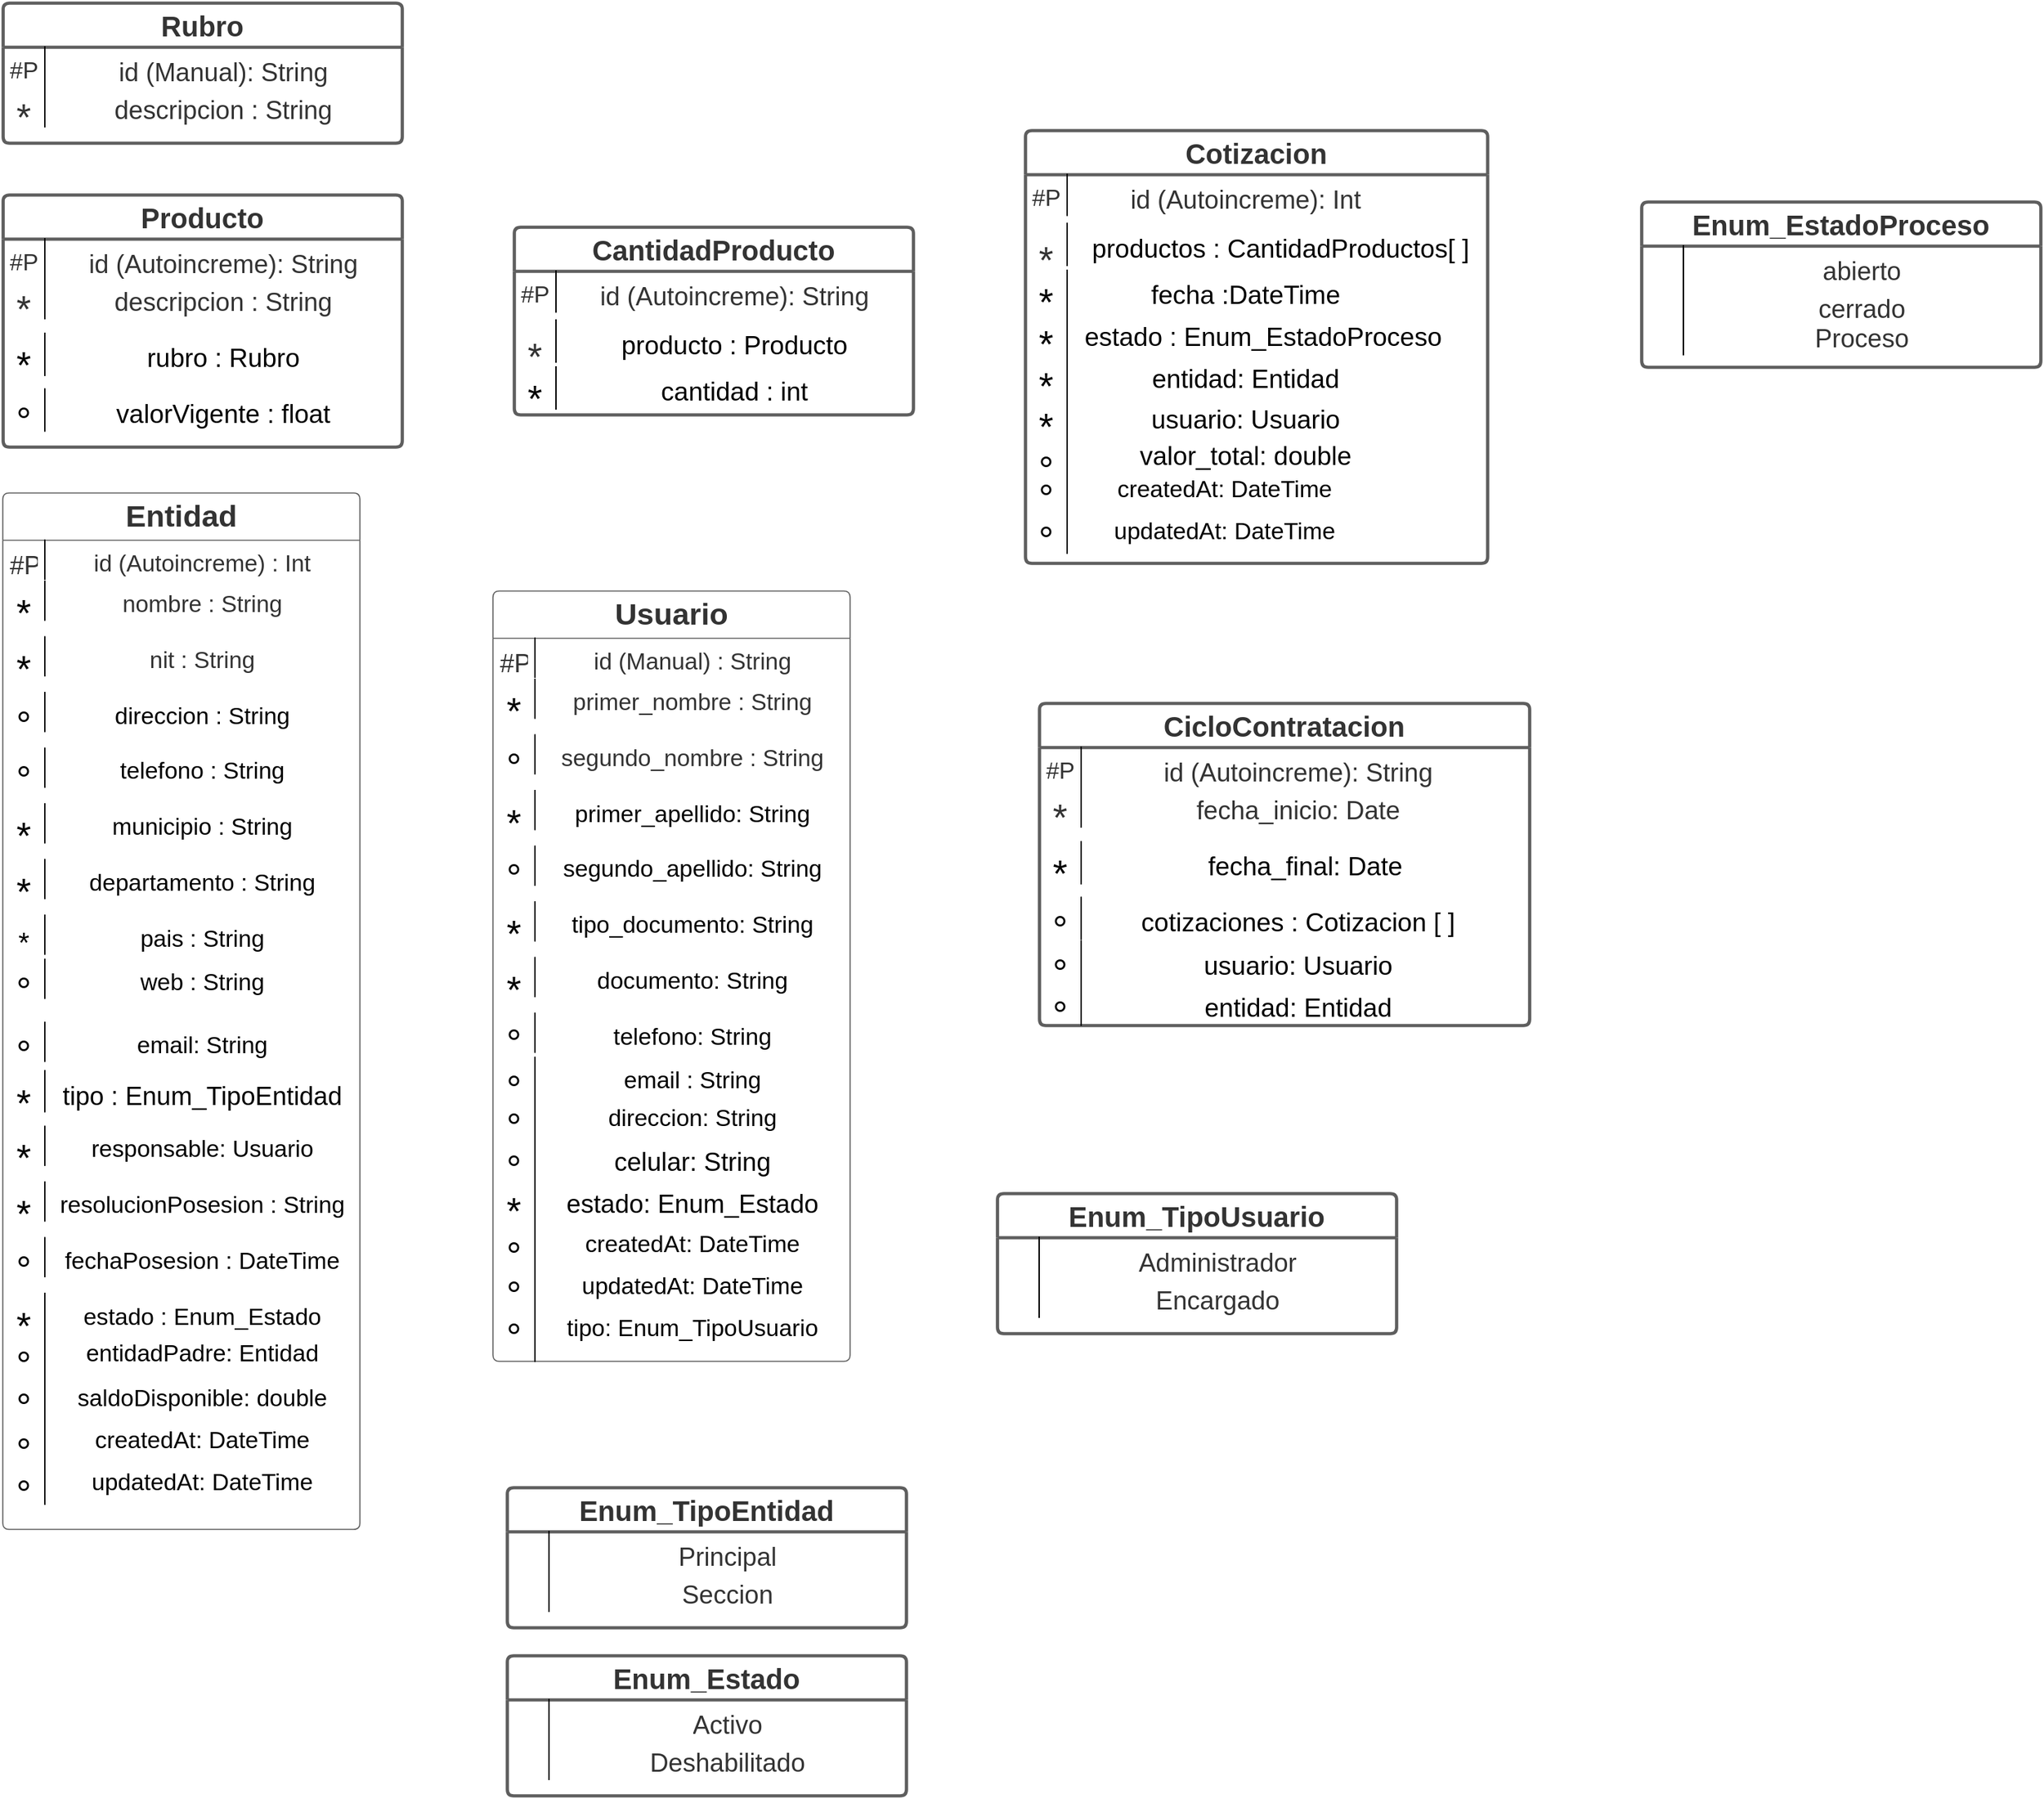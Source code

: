 <mxfile version="22.1.18" type="github">
  <diagram id="R2lEEEUBdFMjLlhIrx00" name="Page-1">
    <mxGraphModel dx="2438" dy="1992" grid="1" gridSize="10" guides="1" tooltips="1" connect="1" arrows="1" fold="1" page="1" pageScale="1" pageWidth="850" pageHeight="1100" math="0" shadow="0" extFonts="Permanent Marker^https://fonts.googleapis.com/css?family=Permanent+Marker">
      <root>
        <mxCell id="0" />
        <mxCell id="1" parent="0" />
        <mxCell id="3Bs7lHJJWiF-RkxHanO7-269" value="Producto" style="html=1;overflow=block;blockSpacing=1;swimlane;resizeParent=1;resizeParentMax=0;resizeLast=0;collapsible=0;marginBottom=0;swimlaneFillColor=#ffffff;startSize=31.5;whiteSpace=wrap;fontSize=20;fontColor=#333333;fontStyle=1;align=center;spacing=0;strokeColor=#5e5e5e;strokeOpacity=100;rounded=1;absoluteArcSize=1;arcSize=9;strokeWidth=2.3;" parent="1" vertex="1">
          <mxGeometry x="-790" y="47" width="285" height="180" as="geometry" />
        </mxCell>
        <mxCell id="3Bs7lHJJWiF-RkxHanO7-270" value="#PK" style="strokeColor=none;part=1;resizeHeight=0;verticalAlign=top;spacingLeft=4;spacingRight=4;overflow=hidden;rotatable=0;points=[[0,0.5],[1,0.5]];portConstraint=eastwest;html=1;swimlaneFillColor=#ffffff;whiteSpace=wrap;fontSize=16.7;fontColor=#333333;align=center;fillColor=none;strokeOpacity=100;" parent="3Bs7lHJJWiF-RkxHanO7-269" vertex="1">
          <mxGeometry y="31.5" width="30" height="27.75" as="geometry" />
        </mxCell>
        <mxCell id="3Bs7lHJJWiF-RkxHanO7-271" value="id (Autoincreme): String" style="shape=partialRectangle;top=0;right=0;bottom=0;part=1;resizeHeight=0;verticalAlign=top;spacingLeft=4;spacingRight=4;overflow=hidden;rotatable=0;points=[[0,0.5],[1,0.5]];portConstraint=eastwest;html=1;swimlaneFillColor=#ffffff;whiteSpace=wrap;fontSize=18.3;fontColor=#333333;align=center;fillColor=none;strokeOpacity=100;" parent="3Bs7lHJJWiF-RkxHanO7-269" vertex="1">
          <mxGeometry x="30" y="31.5" width="255" height="29.25" as="geometry" />
        </mxCell>
        <mxCell id="3Bs7lHJJWiF-RkxHanO7-272" value="*" style="strokeColor=none;part=1;resizeHeight=0;verticalAlign=top;spacingLeft=4;spacingRight=4;overflow=hidden;rotatable=0;points=[[0,0.5],[1,0.5]];portConstraint=eastwest;html=1;swimlaneFillColor=#ffffff;whiteSpace=wrap;fontSize=26.7;fontColor=#333333;align=center;fillColor=none;strokeOpacity=100;" parent="3Bs7lHJJWiF-RkxHanO7-269" vertex="1">
          <mxGeometry y="59.25" width="30" height="39.75" as="geometry" />
        </mxCell>
        <mxCell id="3Bs7lHJJWiF-RkxHanO7-273" value="descripcion : String" style="shape=partialRectangle;top=0;right=0;bottom=0;part=1;resizeHeight=0;verticalAlign=top;spacingLeft=4;spacingRight=4;overflow=hidden;rotatable=0;points=[[0,0.5],[1,0.5]];portConstraint=eastwest;html=1;swimlaneFillColor=#ffffff;whiteSpace=wrap;fontSize=18.3;fontColor=#333333;align=center;fillColor=none;strokeOpacity=100;" parent="3Bs7lHJJWiF-RkxHanO7-269" vertex="1">
          <mxGeometry x="30" y="59.25" width="255" height="29.25" as="geometry" />
        </mxCell>
        <mxCell id="3Bs7lHJJWiF-RkxHanO7-274" value="*" style="strokeColor=none;part=1;resizeHeight=0;align=center;verticalAlign=top;spacingLeft=4;spacingRight=4;overflow=hidden;rotatable=0;points=[[0,0.5],[1,0.5]];portConstraint=eastwest;html=1;swimlaneFillColor=#ffffff;whiteSpace=wrap;fontSize=26.8;fillColor=none;strokeOpacity=100;" parent="3Bs7lHJJWiF-RkxHanO7-269" vertex="1">
          <mxGeometry y="99" width="30" height="39.75" as="geometry" />
        </mxCell>
        <mxCell id="3Bs7lHJJWiF-RkxHanO7-275" value="rubro : Rubro" style="shape=partialRectangle;top=0;right=0;bottom=0;part=1;resizeHeight=0;verticalAlign=top;spacingLeft=4;spacingRight=4;overflow=hidden;rotatable=0;points=[[0,0.5],[1,0.5]];portConstraint=eastwest;html=1;swimlaneFillColor=#ffffff;whiteSpace=wrap;fontSize=18.5;align=center;fillColor=none;strokeOpacity=100;" parent="3Bs7lHJJWiF-RkxHanO7-269" vertex="1">
          <mxGeometry x="30" y="99" width="255" height="30" as="geometry" />
        </mxCell>
        <mxCell id="3Bs7lHJJWiF-RkxHanO7-276" value="°" style="strokeColor=none;part=1;resizeHeight=0;align=center;verticalAlign=top;spacingLeft=4;spacingRight=4;overflow=hidden;rotatable=0;points=[[0,0.5],[1,0.5]];portConstraint=eastwest;html=1;swimlaneFillColor=#ffffff;whiteSpace=wrap;fontSize=26.8;fillColor=none;strokeOpacity=100;" parent="3Bs7lHJJWiF-RkxHanO7-269" vertex="1">
          <mxGeometry y="138.75" width="30" height="39.75" as="geometry" />
        </mxCell>
        <mxCell id="3Bs7lHJJWiF-RkxHanO7-277" value="valorVigente : float" style="shape=partialRectangle;top=0;right=0;bottom=0;part=1;resizeHeight=0;verticalAlign=top;spacingLeft=4;spacingRight=4;overflow=hidden;rotatable=0;points=[[0,0.5],[1,0.5]];portConstraint=eastwest;html=1;swimlaneFillColor=#ffffff;whiteSpace=wrap;fontSize=18.5;align=center;fillColor=none;strokeOpacity=100;" parent="3Bs7lHJJWiF-RkxHanO7-269" vertex="1">
          <mxGeometry x="30" y="138.75" width="255" height="30" as="geometry" />
        </mxCell>
        <mxCell id="3Bs7lHJJWiF-RkxHanO7-278" value="Cotizacion" style="html=1;overflow=block;blockSpacing=1;swimlane;resizeParent=1;resizeParentMax=0;resizeLast=0;collapsible=0;marginBottom=0;swimlaneFillColor=#ffffff;startSize=31.5;whiteSpace=wrap;fontSize=20;fontColor=#333333;fontStyle=1;align=center;spacing=0;strokeColor=#5e5e5e;strokeOpacity=100;rounded=1;absoluteArcSize=1;arcSize=9;strokeWidth=2.3;" parent="1" vertex="1">
          <mxGeometry x="-60" y="1" width="330" height="309" as="geometry" />
        </mxCell>
        <mxCell id="3Bs7lHJJWiF-RkxHanO7-279" value="#PK" style="strokeColor=none;part=1;resizeHeight=0;verticalAlign=top;spacingLeft=4;spacingRight=4;overflow=hidden;rotatable=0;points=[[0,0.5],[1,0.5]];portConstraint=eastwest;html=1;swimlaneFillColor=#ffffff;whiteSpace=wrap;fontSize=16.7;fontColor=#333333;align=center;fillColor=none;strokeOpacity=100;" parent="3Bs7lHJJWiF-RkxHanO7-278" vertex="1">
          <mxGeometry y="31.5" width="30" height="27.75" as="geometry" />
        </mxCell>
        <mxCell id="3Bs7lHJJWiF-RkxHanO7-280" value="id (Autoincreme): Int" style="shape=partialRectangle;top=0;right=0;bottom=0;part=1;resizeHeight=0;verticalAlign=top;spacingLeft=4;spacingRight=4;overflow=hidden;rotatable=0;points=[[0,0.5],[1,0.5]];portConstraint=eastwest;html=1;swimlaneFillColor=#ffffff;whiteSpace=wrap;fontSize=18.3;fontColor=#333333;align=center;fillColor=none;strokeOpacity=100;" parent="3Bs7lHJJWiF-RkxHanO7-278" vertex="1">
          <mxGeometry x="30" y="31.5" width="255" height="29.25" as="geometry" />
        </mxCell>
        <mxCell id="3Bs7lHJJWiF-RkxHanO7-281" value="*" style="strokeColor=none;part=1;resizeHeight=0;verticalAlign=top;spacingLeft=4;spacingRight=4;overflow=hidden;rotatable=0;points=[[0,0.5],[1,0.5]];portConstraint=eastwest;html=1;swimlaneFillColor=#ffffff;whiteSpace=wrap;fontSize=26.7;fontColor=#333333;align=center;fillColor=none;strokeOpacity=100;" parent="3Bs7lHJJWiF-RkxHanO7-278" vertex="1">
          <mxGeometry y="70" width="30" height="29" as="geometry" />
        </mxCell>
        <mxCell id="3Bs7lHJJWiF-RkxHanO7-285" value="*" style="strokeColor=none;part=1;resizeHeight=0;align=center;verticalAlign=top;spacingLeft=4;spacingRight=4;overflow=hidden;rotatable=0;points=[[0,0.5],[1,0.5]];portConstraint=eastwest;html=1;swimlaneFillColor=#ffffff;whiteSpace=wrap;fontSize=26.8;fillColor=none;strokeOpacity=100;" parent="3Bs7lHJJWiF-RkxHanO7-278" vertex="1">
          <mxGeometry y="100" width="30" height="40" as="geometry" />
        </mxCell>
        <mxCell id="3Bs7lHJJWiF-RkxHanO7-286" value="fecha :DateTime" style="shape=partialRectangle;top=0;right=0;bottom=0;part=1;resizeHeight=0;verticalAlign=top;spacingLeft=4;spacingRight=4;overflow=hidden;rotatable=0;points=[[0,0.5],[1,0.5]];portConstraint=eastwest;html=1;swimlaneFillColor=#ffffff;whiteSpace=wrap;fontSize=18.5;align=center;fillColor=none;strokeOpacity=100;" parent="3Bs7lHJJWiF-RkxHanO7-278" vertex="1">
          <mxGeometry x="30" y="100" width="255" height="30" as="geometry" />
        </mxCell>
        <mxCell id="3Bs7lHJJWiF-RkxHanO7-296" value="productos : CantidadProductos[ ]&amp;nbsp;" style="shape=partialRectangle;top=0;right=0;bottom=0;part=1;resizeHeight=0;verticalAlign=top;spacingLeft=4;spacingRight=4;overflow=hidden;rotatable=0;points=[[0,0.5],[1,0.5]];portConstraint=eastwest;html=1;swimlaneFillColor=#ffffff;whiteSpace=wrap;fontSize=18.5;align=center;fillColor=none;strokeOpacity=100;" parent="3Bs7lHJJWiF-RkxHanO7-278" vertex="1">
          <mxGeometry x="30" y="66.5" width="310" height="30" as="geometry" />
        </mxCell>
        <mxCell id="3Bs7lHJJWiF-RkxHanO7-422" value="estado : Enum_EstadoProceso" style="shape=partialRectangle;top=0;right=0;bottom=0;part=1;resizeHeight=0;verticalAlign=top;spacingLeft=4;spacingRight=4;overflow=hidden;rotatable=0;points=[[0,0.5],[1,0.5]];portConstraint=eastwest;html=1;swimlaneFillColor=#ffffff;whiteSpace=wrap;fontSize=18.5;align=center;fillColor=none;strokeOpacity=100;" parent="3Bs7lHJJWiF-RkxHanO7-278" vertex="1">
          <mxGeometry x="30" y="130" width="280" height="30" as="geometry" />
        </mxCell>
        <mxCell id="3Bs7lHJJWiF-RkxHanO7-423" value="*" style="strokeColor=none;part=1;resizeHeight=0;align=center;verticalAlign=top;spacingLeft=4;spacingRight=4;overflow=hidden;rotatable=0;points=[[0,0.5],[1,0.5]];portConstraint=eastwest;html=1;swimlaneFillColor=#ffffff;whiteSpace=wrap;fontSize=26.8;fillColor=none;strokeOpacity=100;" parent="3Bs7lHJJWiF-RkxHanO7-278" vertex="1">
          <mxGeometry y="130" width="30" height="40" as="geometry" />
        </mxCell>
        <mxCell id="3Bs7lHJJWiF-RkxHanO7-424" value="entidad: Entidad" style="shape=partialRectangle;top=0;right=0;bottom=0;part=1;resizeHeight=0;verticalAlign=top;spacingLeft=4;spacingRight=4;overflow=hidden;rotatable=0;points=[[0,0.5],[1,0.5]];portConstraint=eastwest;html=1;swimlaneFillColor=#ffffff;whiteSpace=wrap;fontSize=18.5;align=center;fillColor=none;strokeOpacity=100;" parent="3Bs7lHJJWiF-RkxHanO7-278" vertex="1">
          <mxGeometry x="30" y="160" width="255" height="30" as="geometry" />
        </mxCell>
        <mxCell id="3Bs7lHJJWiF-RkxHanO7-425" value="*" style="strokeColor=none;part=1;resizeHeight=0;align=center;verticalAlign=top;spacingLeft=4;spacingRight=4;overflow=hidden;rotatable=0;points=[[0,0.5],[1,0.5]];portConstraint=eastwest;html=1;swimlaneFillColor=#ffffff;whiteSpace=wrap;fontSize=26.8;fillColor=none;strokeOpacity=100;" parent="3Bs7lHJJWiF-RkxHanO7-278" vertex="1">
          <mxGeometry y="160" width="30" height="40" as="geometry" />
        </mxCell>
        <mxCell id="3Bs7lHJJWiF-RkxHanO7-426" value="usuario: Usuario" style="shape=partialRectangle;top=0;right=0;bottom=0;part=1;resizeHeight=0;verticalAlign=top;spacingLeft=4;spacingRight=4;overflow=hidden;rotatable=0;points=[[0,0.5],[1,0.5]];portConstraint=eastwest;html=1;swimlaneFillColor=#ffffff;whiteSpace=wrap;fontSize=18.5;align=center;fillColor=none;strokeOpacity=100;" parent="3Bs7lHJJWiF-RkxHanO7-278" vertex="1">
          <mxGeometry x="30" y="189" width="255" height="30" as="geometry" />
        </mxCell>
        <mxCell id="3Bs7lHJJWiF-RkxHanO7-427" value="*" style="strokeColor=none;part=1;resizeHeight=0;align=center;verticalAlign=top;spacingLeft=4;spacingRight=4;overflow=hidden;rotatable=0;points=[[0,0.5],[1,0.5]];portConstraint=eastwest;html=1;swimlaneFillColor=#ffffff;whiteSpace=wrap;fontSize=26.8;fillColor=none;strokeOpacity=100;" parent="3Bs7lHJJWiF-RkxHanO7-278" vertex="1">
          <mxGeometry y="189" width="30" height="40" as="geometry" />
        </mxCell>
        <mxCell id="3Bs7lHJJWiF-RkxHanO7-454" value="valor_total: double" style="shape=partialRectangle;top=0;right=0;bottom=0;part=1;resizeHeight=0;verticalAlign=top;spacingLeft=4;spacingRight=4;overflow=hidden;rotatable=0;points=[[0,0.5],[1,0.5]];portConstraint=eastwest;html=1;swimlaneFillColor=#ffffff;whiteSpace=wrap;fontSize=18.5;align=center;fillColor=none;strokeOpacity=100;" parent="3Bs7lHJJWiF-RkxHanO7-278" vertex="1">
          <mxGeometry x="30" y="215" width="255" height="30" as="geometry" />
        </mxCell>
        <mxCell id="3Bs7lHJJWiF-RkxHanO7-455" value="°" style="strokeColor=none;part=1;resizeHeight=0;align=center;verticalAlign=top;spacingLeft=4;spacingRight=4;overflow=hidden;rotatable=0;points=[[0,0.5],[1,0.5]];portConstraint=eastwest;html=1;swimlaneFillColor=#ffffff;whiteSpace=wrap;fontSize=26.8;fillColor=none;strokeOpacity=100;" parent="3Bs7lHJJWiF-RkxHanO7-278" vertex="1">
          <mxGeometry y="220" width="30" height="45" as="geometry" />
        </mxCell>
        <mxCell id="tR9TKsLgeYJ0dhf3F8jJ-36" value="createdAt: DateTime" style="shape=partialRectangle;top=0;right=0;bottom=0;part=1;resizeHeight=0;verticalAlign=top;spacingLeft=4;spacingRight=4;overflow=hidden;rotatable=0;points=[[0,0.5],[1,0.5]];portConstraint=eastwest;html=1;swimlaneFillColor=#ffffff;whiteSpace=wrap;fontSize=16.8;align=center;fillColor=none;strokeOpacity=100;" vertex="1" parent="3Bs7lHJJWiF-RkxHanO7-278">
          <mxGeometry x="30" y="240" width="225" height="32" as="geometry" />
        </mxCell>
        <mxCell id="tR9TKsLgeYJ0dhf3F8jJ-37" value="updatedAt: DateTime" style="shape=partialRectangle;top=0;right=0;bottom=0;part=1;resizeHeight=0;verticalAlign=top;spacingLeft=4;spacingRight=4;overflow=hidden;rotatable=0;points=[[0,0.5],[1,0.5]];portConstraint=eastwest;html=1;swimlaneFillColor=#ffffff;whiteSpace=wrap;fontSize=16.8;align=center;fillColor=none;strokeOpacity=100;" vertex="1" parent="3Bs7lHJJWiF-RkxHanO7-278">
          <mxGeometry x="30" y="270" width="225" height="32" as="geometry" />
        </mxCell>
        <mxCell id="tR9TKsLgeYJ0dhf3F8jJ-38" value="°" style="strokeColor=none;part=1;resizeHeight=0;align=center;verticalAlign=top;spacingLeft=4;spacingRight=4;overflow=hidden;rotatable=0;points=[[0,0.5],[1,0.5]];portConstraint=eastwest;html=1;swimlaneFillColor=#ffffff;whiteSpace=wrap;fontSize=26.8;fillColor=none;strokeOpacity=100;" vertex="1" parent="3Bs7lHJJWiF-RkxHanO7-278">
          <mxGeometry y="270" width="30" height="39.75" as="geometry" />
        </mxCell>
        <mxCell id="tR9TKsLgeYJ0dhf3F8jJ-39" value="°" style="strokeColor=none;part=1;resizeHeight=0;align=center;verticalAlign=top;spacingLeft=4;spacingRight=4;overflow=hidden;rotatable=0;points=[[0,0.5],[1,0.5]];portConstraint=eastwest;html=1;swimlaneFillColor=#ffffff;whiteSpace=wrap;fontSize=26.8;fillColor=none;strokeOpacity=100;" vertex="1" parent="3Bs7lHJJWiF-RkxHanO7-278">
          <mxGeometry y="240" width="30" height="45" as="geometry" />
        </mxCell>
        <mxCell id="3Bs7lHJJWiF-RkxHanO7-306" value="Entidad" style="html=1;overflow=block;blockSpacing=1;swimlane;resizeParent=1;resizeParentMax=0;resizeLast=0;collapsible=0;marginBottom=0;swimlaneFillColor=#ffffff;startSize=33.75;whiteSpace=wrap;fontSize=21.7;fontColor=#333333;fontStyle=1;align=center;spacing=0;strokeColor=#5e5e5e;strokeOpacity=100;rounded=1;absoluteArcSize=1;arcSize=9;strokeWidth=0.8;" parent="1" vertex="1">
          <mxGeometry x="-790" y="260" width="255" height="740" as="geometry" />
        </mxCell>
        <mxCell id="3Bs7lHJJWiF-RkxHanO7-307" value="#PK" style="strokeColor=none;part=1;resizeHeight=0;verticalAlign=top;spacingLeft=4;spacingRight=4;overflow=hidden;rotatable=0;points=[[0,0.5],[1,0.5]];portConstraint=eastwest;html=1;swimlaneFillColor=#ffffff;whiteSpace=wrap;fontSize=18.3;fontColor=#333333;align=center;fillColor=none;strokeOpacity=100;" parent="3Bs7lHJJWiF-RkxHanO7-306" vertex="1">
          <mxGeometry y="33.75" width="30" height="29.25" as="geometry" />
        </mxCell>
        <mxCell id="3Bs7lHJJWiF-RkxHanO7-308" value="id (Autoincreme) : Int" style="shape=partialRectangle;top=0;right=0;bottom=0;part=1;resizeHeight=0;verticalAlign=top;spacingLeft=4;spacingRight=4;overflow=hidden;rotatable=0;points=[[0,0.5],[1,0.5]];portConstraint=eastwest;html=1;swimlaneFillColor=#ffffff;whiteSpace=wrap;fontSize=16.7;fontColor=#333333;align=center;fillColor=none;strokeOpacity=100;" parent="3Bs7lHJJWiF-RkxHanO7-306" vertex="1">
          <mxGeometry x="30" y="33.75" width="225" height="27.75" as="geometry" />
        </mxCell>
        <mxCell id="3Bs7lHJJWiF-RkxHanO7-309" value="*" style="strokeColor=none;part=1;resizeHeight=0;verticalAlign=top;spacingLeft=4;spacingRight=4;overflow=hidden;rotatable=0;points=[[0,0.5],[1,0.5]];portConstraint=eastwest;html=1;swimlaneFillColor=#ffffff;whiteSpace=wrap;fontSize=26.8;align=center;fillColor=none;strokeOpacity=100;" parent="3Bs7lHJJWiF-RkxHanO7-306" vertex="1">
          <mxGeometry y="63" width="30" height="39.75" as="geometry" />
        </mxCell>
        <mxCell id="3Bs7lHJJWiF-RkxHanO7-310" value="nombre : String" style="shape=partialRectangle;top=0;right=0;bottom=0;part=1;resizeHeight=0;verticalAlign=top;spacingLeft=4;spacingRight=4;overflow=hidden;rotatable=0;points=[[0,0.5],[1,0.5]];portConstraint=eastwest;html=1;swimlaneFillColor=#ffffff;whiteSpace=wrap;fontSize=16.7;fontColor=#333333;align=center;fillColor=none;strokeOpacity=100;" parent="3Bs7lHJJWiF-RkxHanO7-306" vertex="1">
          <mxGeometry x="30" y="63" width="225" height="27.75" as="geometry" />
        </mxCell>
        <mxCell id="3Bs7lHJJWiF-RkxHanO7-311" value="*" style="strokeColor=none;part=1;resizeHeight=0;verticalAlign=top;spacingLeft=4;spacingRight=4;overflow=hidden;rotatable=0;points=[[0,0.5],[1,0.5]];portConstraint=eastwest;html=1;swimlaneFillColor=#ffffff;whiteSpace=wrap;fontSize=26.8;align=center;fillColor=none;strokeOpacity=100;" parent="3Bs7lHJJWiF-RkxHanO7-306" vertex="1">
          <mxGeometry y="102.75" width="30" height="39.75" as="geometry" />
        </mxCell>
        <mxCell id="3Bs7lHJJWiF-RkxHanO7-312" value="nit : String" style="shape=partialRectangle;top=0;right=0;bottom=0;part=1;resizeHeight=0;verticalAlign=top;spacingLeft=4;spacingRight=4;overflow=hidden;rotatable=0;points=[[0,0.5],[1,0.5]];portConstraint=eastwest;html=1;swimlaneFillColor=#ffffff;whiteSpace=wrap;fontSize=16.7;fontColor=#333333;align=center;fillColor=none;strokeOpacity=100;" parent="3Bs7lHJJWiF-RkxHanO7-306" vertex="1">
          <mxGeometry x="30" y="102.75" width="225" height="27.75" as="geometry" />
        </mxCell>
        <mxCell id="3Bs7lHJJWiF-RkxHanO7-313" value="°" style="strokeColor=none;part=1;resizeHeight=0;align=center;verticalAlign=top;spacingLeft=4;spacingRight=4;overflow=hidden;rotatable=0;points=[[0,0.5],[1,0.5]];portConstraint=eastwest;html=1;swimlaneFillColor=#ffffff;whiteSpace=wrap;fontSize=26.8;fillColor=none;strokeOpacity=100;" parent="3Bs7lHJJWiF-RkxHanO7-306" vertex="1">
          <mxGeometry y="142.5" width="30" height="39.75" as="geometry" />
        </mxCell>
        <mxCell id="3Bs7lHJJWiF-RkxHanO7-314" value="direccion : String" style="shape=partialRectangle;top=0;right=0;bottom=0;part=1;resizeHeight=0;verticalAlign=top;spacingLeft=4;spacingRight=4;overflow=hidden;rotatable=0;points=[[0,0.5],[1,0.5]];portConstraint=eastwest;html=1;swimlaneFillColor=#ffffff;whiteSpace=wrap;fontSize=16.8;align=center;fillColor=none;strokeOpacity=100;" parent="3Bs7lHJJWiF-RkxHanO7-306" vertex="1">
          <mxGeometry x="30" y="142.5" width="225" height="27.75" as="geometry" />
        </mxCell>
        <mxCell id="3Bs7lHJJWiF-RkxHanO7-315" value="°" style="strokeColor=none;part=1;resizeHeight=0;align=center;verticalAlign=top;spacingLeft=4;spacingRight=4;overflow=hidden;rotatable=0;points=[[0,0.5],[1,0.5]];portConstraint=eastwest;html=1;swimlaneFillColor=#ffffff;whiteSpace=wrap;fontSize=26.8;fillColor=none;strokeOpacity=100;" parent="3Bs7lHJJWiF-RkxHanO7-306" vertex="1">
          <mxGeometry y="182.25" width="30" height="39.75" as="geometry" />
        </mxCell>
        <mxCell id="3Bs7lHJJWiF-RkxHanO7-316" value="telefono : String" style="shape=partialRectangle;top=0;right=0;bottom=0;part=1;resizeHeight=0;verticalAlign=top;spacingLeft=4;spacingRight=4;overflow=hidden;rotatable=0;points=[[0,0.5],[1,0.5]];portConstraint=eastwest;html=1;swimlaneFillColor=#ffffff;whiteSpace=wrap;fontSize=16.8;align=center;fillColor=none;strokeOpacity=100;" parent="3Bs7lHJJWiF-RkxHanO7-306" vertex="1">
          <mxGeometry x="30" y="182.25" width="225" height="27.75" as="geometry" />
        </mxCell>
        <mxCell id="3Bs7lHJJWiF-RkxHanO7-317" value="*" style="strokeColor=none;part=1;resizeHeight=0;align=center;verticalAlign=top;spacingLeft=4;spacingRight=4;overflow=hidden;rotatable=0;points=[[0,0.5],[1,0.5]];portConstraint=eastwest;html=1;swimlaneFillColor=#ffffff;whiteSpace=wrap;fontSize=26.8;fillColor=none;strokeOpacity=100;" parent="3Bs7lHJJWiF-RkxHanO7-306" vertex="1">
          <mxGeometry y="222" width="30" height="39.75" as="geometry" />
        </mxCell>
        <mxCell id="3Bs7lHJJWiF-RkxHanO7-318" value="municipio : String" style="shape=partialRectangle;top=0;right=0;bottom=0;part=1;resizeHeight=0;verticalAlign=top;spacingLeft=4;spacingRight=4;overflow=hidden;rotatable=0;points=[[0,0.5],[1,0.5]];portConstraint=eastwest;html=1;swimlaneFillColor=#ffffff;whiteSpace=wrap;fontSize=16.8;align=center;fillColor=none;strokeOpacity=100;" parent="3Bs7lHJJWiF-RkxHanO7-306" vertex="1">
          <mxGeometry x="30" y="222" width="225" height="27.75" as="geometry" />
        </mxCell>
        <mxCell id="3Bs7lHJJWiF-RkxHanO7-319" value="*" style="strokeColor=none;part=1;resizeHeight=0;align=center;verticalAlign=top;spacingLeft=4;spacingRight=4;overflow=hidden;rotatable=0;points=[[0,0.5],[1,0.5]];portConstraint=eastwest;html=1;swimlaneFillColor=#ffffff;whiteSpace=wrap;fontSize=26.8;fillColor=none;strokeOpacity=100;" parent="3Bs7lHJJWiF-RkxHanO7-306" vertex="1">
          <mxGeometry y="261.75" width="30" height="39.75" as="geometry" />
        </mxCell>
        <mxCell id="3Bs7lHJJWiF-RkxHanO7-320" value="departamento : String" style="shape=partialRectangle;top=0;right=0;bottom=0;part=1;resizeHeight=0;verticalAlign=top;spacingLeft=4;spacingRight=4;overflow=hidden;rotatable=0;points=[[0,0.5],[1,0.5]];portConstraint=eastwest;html=1;swimlaneFillColor=#ffffff;whiteSpace=wrap;fontSize=16.8;align=center;fillColor=none;strokeOpacity=100;" parent="3Bs7lHJJWiF-RkxHanO7-306" vertex="1">
          <mxGeometry x="30" y="261.75" width="225" height="27.75" as="geometry" />
        </mxCell>
        <mxCell id="3Bs7lHJJWiF-RkxHanO7-321" value="*" style="strokeColor=none;part=1;resizeHeight=0;align=center;verticalAlign=top;spacingLeft=4;spacingRight=4;overflow=hidden;rotatable=0;points=[[0,0.5],[1,0.5]];portConstraint=eastwest;html=1;swimlaneFillColor=#ffffff;whiteSpace=wrap;fontSize=20.2;fillColor=none;strokeOpacity=100;" parent="3Bs7lHJJWiF-RkxHanO7-306" vertex="1">
          <mxGeometry y="301.5" width="30" height="31.5" as="geometry" />
        </mxCell>
        <mxCell id="3Bs7lHJJWiF-RkxHanO7-322" value="pais : String" style="shape=partialRectangle;top=0;right=0;bottom=0;part=1;resizeHeight=0;verticalAlign=top;spacingLeft=4;spacingRight=4;overflow=hidden;rotatable=0;points=[[0,0.5],[1,0.5]];portConstraint=eastwest;html=1;swimlaneFillColor=#ffffff;whiteSpace=wrap;fontSize=16.8;align=center;fillColor=none;strokeOpacity=100;" parent="3Bs7lHJJWiF-RkxHanO7-306" vertex="1">
          <mxGeometry x="30" y="301.5" width="225" height="27.75" as="geometry" />
        </mxCell>
        <mxCell id="3Bs7lHJJWiF-RkxHanO7-323" value="°" style="strokeColor=none;part=1;resizeHeight=0;align=center;verticalAlign=top;spacingLeft=4;spacingRight=4;overflow=hidden;rotatable=0;points=[[0,0.5],[1,0.5]];portConstraint=eastwest;html=1;swimlaneFillColor=#ffffff;whiteSpace=wrap;fontSize=26.8;fillColor=none;strokeOpacity=100;" parent="3Bs7lHJJWiF-RkxHanO7-306" vertex="1">
          <mxGeometry y="333" width="30" height="39.75" as="geometry" />
        </mxCell>
        <mxCell id="3Bs7lHJJWiF-RkxHanO7-324" value="web : String" style="shape=partialRectangle;top=0;right=0;bottom=0;part=1;resizeHeight=0;verticalAlign=top;spacingLeft=4;spacingRight=4;overflow=hidden;rotatable=0;points=[[0,0.5],[1,0.5]];portConstraint=eastwest;html=1;swimlaneFillColor=#ffffff;whiteSpace=wrap;fontSize=16.8;align=center;fillColor=none;strokeOpacity=100;" parent="3Bs7lHJJWiF-RkxHanO7-306" vertex="1">
          <mxGeometry x="30" y="333" width="225" height="27.75" as="geometry" />
        </mxCell>
        <mxCell id="3Bs7lHJJWiF-RkxHanO7-325" value="&lt;div style=&quot;display: flex; justify-content: center; text-align: center; align-items: baseline; font-size: 0; line-height: 1.25;margin-top: -2px;&quot;&gt;&lt;span&gt;°&lt;br&gt;&lt;/span&gt;&lt;/div&gt;" style="strokeColor=none;part=1;resizeHeight=0;align=center;verticalAlign=top;spacingLeft=4;spacingRight=4;overflow=hidden;rotatable=0;points=[[0,0.5],[1,0.5]];portConstraint=eastwest;html=1;swimlaneFillColor=#ffffff;whiteSpace=wrap;fontSize=26.8;fillColor=none;strokeOpacity=100;" parent="3Bs7lHJJWiF-RkxHanO7-306" vertex="1">
          <mxGeometry y="372.75" width="30" height="39.75" as="geometry" />
        </mxCell>
        <mxCell id="3Bs7lHJJWiF-RkxHanO7-327" value="*" style="strokeColor=none;part=1;resizeHeight=0;align=center;verticalAlign=top;spacingLeft=4;spacingRight=4;overflow=hidden;rotatable=0;points=[[0,0.5],[1,0.5]];portConstraint=eastwest;html=1;swimlaneFillColor=#ffffff;whiteSpace=wrap;fontSize=26.7;fillColor=none;strokeOpacity=100;" parent="3Bs7lHJJWiF-RkxHanO7-306" vertex="1">
          <mxGeometry y="412.5" width="30" height="39.75" as="geometry" />
        </mxCell>
        <mxCell id="3Bs7lHJJWiF-RkxHanO7-328" value="tipo : Enum_TipoEntidad" style="shape=partialRectangle;top=0;right=0;bottom=0;part=1;resizeHeight=0;verticalAlign=top;spacingLeft=4;spacingRight=4;overflow=hidden;rotatable=0;points=[[0,0.5],[1,0.5]];portConstraint=eastwest;html=1;swimlaneFillColor=#ffffff;whiteSpace=wrap;fontSize=18.3;align=center;fillColor=none;strokeOpacity=100;" parent="3Bs7lHJJWiF-RkxHanO7-306" vertex="1">
          <mxGeometry x="30" y="412.5" width="225" height="29.25" as="geometry" />
        </mxCell>
        <mxCell id="3Bs7lHJJWiF-RkxHanO7-329" value="*" style="strokeColor=none;part=1;resizeHeight=0;align=center;verticalAlign=top;spacingLeft=4;spacingRight=4;overflow=hidden;rotatable=0;points=[[0,0.5],[1,0.5]];portConstraint=eastwest;html=1;swimlaneFillColor=#ffffff;whiteSpace=wrap;fontSize=26.8;fillColor=none;strokeOpacity=100;" parent="3Bs7lHJJWiF-RkxHanO7-306" vertex="1">
          <mxGeometry y="452.25" width="30" height="39.75" as="geometry" />
        </mxCell>
        <mxCell id="3Bs7lHJJWiF-RkxHanO7-330" value="responsable: Usuario" style="shape=partialRectangle;top=0;right=0;bottom=0;part=1;resizeHeight=0;verticalAlign=top;spacingLeft=4;spacingRight=4;overflow=hidden;rotatable=0;points=[[0,0.5],[1,0.5]];portConstraint=eastwest;html=1;swimlaneFillColor=#ffffff;whiteSpace=wrap;fontSize=16.8;align=center;fillColor=none;strokeOpacity=100;" parent="3Bs7lHJJWiF-RkxHanO7-306" vertex="1">
          <mxGeometry x="30" y="452.25" width="225" height="27.75" as="geometry" />
        </mxCell>
        <mxCell id="3Bs7lHJJWiF-RkxHanO7-331" value="*" style="strokeColor=none;part=1;resizeHeight=0;align=center;verticalAlign=top;spacingLeft=4;spacingRight=4;overflow=hidden;rotatable=0;points=[[0,0.5],[1,0.5]];portConstraint=eastwest;html=1;swimlaneFillColor=#ffffff;whiteSpace=wrap;fontSize=26.8;fillColor=none;strokeOpacity=100;" parent="3Bs7lHJJWiF-RkxHanO7-306" vertex="1">
          <mxGeometry y="492" width="30" height="39.75" as="geometry" />
        </mxCell>
        <mxCell id="3Bs7lHJJWiF-RkxHanO7-332" value="resolucionPosesion : String" style="shape=partialRectangle;top=0;right=0;bottom=0;part=1;resizeHeight=0;verticalAlign=top;spacingLeft=4;spacingRight=4;overflow=hidden;rotatable=0;points=[[0,0.5],[1,0.5]];portConstraint=eastwest;html=1;swimlaneFillColor=#ffffff;whiteSpace=wrap;fontSize=16.8;align=center;fillColor=none;strokeOpacity=100;" parent="3Bs7lHJJWiF-RkxHanO7-306" vertex="1">
          <mxGeometry x="30" y="492" width="225" height="27.75" as="geometry" />
        </mxCell>
        <mxCell id="3Bs7lHJJWiF-RkxHanO7-333" value="°" style="strokeColor=none;part=1;resizeHeight=0;align=center;verticalAlign=top;spacingLeft=4;spacingRight=4;overflow=hidden;rotatable=0;points=[[0,0.5],[1,0.5]];portConstraint=eastwest;html=1;swimlaneFillColor=#ffffff;whiteSpace=wrap;fontSize=26.8;fillColor=none;strokeOpacity=100;" parent="3Bs7lHJJWiF-RkxHanO7-306" vertex="1">
          <mxGeometry y="531.75" width="30" height="39.75" as="geometry" />
        </mxCell>
        <mxCell id="3Bs7lHJJWiF-RkxHanO7-334" value="fechaPosesion : DateTime" style="shape=partialRectangle;top=0;right=0;bottom=0;part=1;resizeHeight=0;verticalAlign=top;spacingLeft=4;spacingRight=4;overflow=hidden;rotatable=0;points=[[0,0.5],[1,0.5]];portConstraint=eastwest;html=1;swimlaneFillColor=#ffffff;whiteSpace=wrap;fontSize=16.8;align=center;fillColor=none;strokeOpacity=100;" parent="3Bs7lHJJWiF-RkxHanO7-306" vertex="1">
          <mxGeometry x="30" y="531.75" width="225" height="27.75" as="geometry" />
        </mxCell>
        <mxCell id="3Bs7lHJJWiF-RkxHanO7-335" value="*" style="strokeColor=none;part=1;resizeHeight=0;align=center;verticalAlign=top;spacingLeft=4;spacingRight=4;overflow=hidden;rotatable=0;points=[[0,0.5],[1,0.5]];portConstraint=eastwest;html=1;swimlaneFillColor=#ffffff;whiteSpace=wrap;fontSize=26.8;fillColor=none;strokeOpacity=100;" parent="3Bs7lHJJWiF-RkxHanO7-306" vertex="1">
          <mxGeometry y="571.5" width="30" height="39.75" as="geometry" />
        </mxCell>
        <mxCell id="3Bs7lHJJWiF-RkxHanO7-336" value="estado : Enum_Estado" style="shape=partialRectangle;top=0;right=0;bottom=0;part=1;resizeHeight=0;verticalAlign=top;spacingLeft=4;spacingRight=4;overflow=hidden;rotatable=0;points=[[0,0.5],[1,0.5]];portConstraint=eastwest;html=1;swimlaneFillColor=#ffffff;whiteSpace=wrap;fontSize=16.8;align=center;fillColor=none;strokeOpacity=100;" parent="3Bs7lHJJWiF-RkxHanO7-306" vertex="1">
          <mxGeometry x="30" y="571.5" width="225" height="27.75" as="geometry" />
        </mxCell>
        <mxCell id="3Bs7lHJJWiF-RkxHanO7-343" value="email: String" style="shape=partialRectangle;top=0;right=0;bottom=0;part=1;resizeHeight=0;verticalAlign=top;spacingLeft=4;spacingRight=4;overflow=hidden;rotatable=0;points=[[0,0.5],[1,0.5]];portConstraint=eastwest;html=1;swimlaneFillColor=#ffffff;whiteSpace=wrap;fontSize=16.8;align=center;fillColor=none;strokeOpacity=100;" parent="3Bs7lHJJWiF-RkxHanO7-306" vertex="1">
          <mxGeometry x="30" y="378" width="225" height="27.75" as="geometry" />
        </mxCell>
        <mxCell id="3Bs7lHJJWiF-RkxHanO7-344" value="°" style="strokeColor=none;part=1;resizeHeight=0;align=center;verticalAlign=top;spacingLeft=4;spacingRight=4;overflow=hidden;rotatable=0;points=[[0,0.5],[1,0.5]];portConstraint=eastwest;html=1;swimlaneFillColor=#ffffff;whiteSpace=wrap;fontSize=26.8;fillColor=none;strokeOpacity=100;" parent="3Bs7lHJJWiF-RkxHanO7-306" vertex="1">
          <mxGeometry y="378" width="30" height="39.75" as="geometry" />
        </mxCell>
        <mxCell id="3Bs7lHJJWiF-RkxHanO7-413" value="entidadPadre: Entidad" style="shape=partialRectangle;top=0;right=0;bottom=0;part=1;resizeHeight=0;verticalAlign=top;spacingLeft=4;spacingRight=4;overflow=hidden;rotatable=0;points=[[0,0.5],[1,0.5]];portConstraint=eastwest;html=1;swimlaneFillColor=#ffffff;whiteSpace=wrap;fontSize=16.8;align=center;fillColor=none;strokeOpacity=100;" parent="3Bs7lHJJWiF-RkxHanO7-306" vertex="1">
          <mxGeometry x="30" y="598" width="225" height="32" as="geometry" />
        </mxCell>
        <mxCell id="3Bs7lHJJWiF-RkxHanO7-429" value="°" style="strokeColor=none;part=1;resizeHeight=0;align=center;verticalAlign=top;spacingLeft=4;spacingRight=4;overflow=hidden;rotatable=0;points=[[0,0.5],[1,0.5]];portConstraint=eastwest;html=1;swimlaneFillColor=#ffffff;whiteSpace=wrap;fontSize=26.8;fillColor=none;strokeOpacity=100;" parent="3Bs7lHJJWiF-RkxHanO7-306" vertex="1">
          <mxGeometry y="600" width="30" height="39.75" as="geometry" />
        </mxCell>
        <mxCell id="3Bs7lHJJWiF-RkxHanO7-443" value="saldoDisponible: double" style="shape=partialRectangle;top=0;right=0;bottom=0;part=1;resizeHeight=0;verticalAlign=top;spacingLeft=4;spacingRight=4;overflow=hidden;rotatable=0;points=[[0,0.5],[1,0.5]];portConstraint=eastwest;html=1;swimlaneFillColor=#ffffff;whiteSpace=wrap;fontSize=16.8;align=center;fillColor=none;strokeOpacity=100;" parent="3Bs7lHJJWiF-RkxHanO7-306" vertex="1">
          <mxGeometry x="30" y="630" width="225" height="32" as="geometry" />
        </mxCell>
        <mxCell id="3Bs7lHJJWiF-RkxHanO7-444" value="°" style="strokeColor=none;part=1;resizeHeight=0;align=center;verticalAlign=top;spacingLeft=4;spacingRight=4;overflow=hidden;rotatable=0;points=[[0,0.5],[1,0.5]];portConstraint=eastwest;html=1;swimlaneFillColor=#ffffff;whiteSpace=wrap;fontSize=26.8;fillColor=none;strokeOpacity=100;" parent="3Bs7lHJJWiF-RkxHanO7-306" vertex="1">
          <mxGeometry y="630" width="30" height="39.75" as="geometry" />
        </mxCell>
        <mxCell id="tR9TKsLgeYJ0dhf3F8jJ-20" value="createdAt: DateTime" style="shape=partialRectangle;top=0;right=0;bottom=0;part=1;resizeHeight=0;verticalAlign=top;spacingLeft=4;spacingRight=4;overflow=hidden;rotatable=0;points=[[0,0.5],[1,0.5]];portConstraint=eastwest;html=1;swimlaneFillColor=#ffffff;whiteSpace=wrap;fontSize=16.8;align=center;fillColor=none;strokeOpacity=100;" vertex="1" parent="3Bs7lHJJWiF-RkxHanO7-306">
          <mxGeometry x="30" y="660" width="225" height="32" as="geometry" />
        </mxCell>
        <mxCell id="tR9TKsLgeYJ0dhf3F8jJ-21" value="°" style="strokeColor=none;part=1;resizeHeight=0;align=center;verticalAlign=top;spacingLeft=4;spacingRight=4;overflow=hidden;rotatable=0;points=[[0,0.5],[1,0.5]];portConstraint=eastwest;html=1;swimlaneFillColor=#ffffff;whiteSpace=wrap;fontSize=26.8;fillColor=none;strokeOpacity=100;" vertex="1" parent="3Bs7lHJJWiF-RkxHanO7-306">
          <mxGeometry y="662" width="30" height="39.75" as="geometry" />
        </mxCell>
        <mxCell id="tR9TKsLgeYJ0dhf3F8jJ-22" value="updatedAt: DateTime" style="shape=partialRectangle;top=0;right=0;bottom=0;part=1;resizeHeight=0;verticalAlign=top;spacingLeft=4;spacingRight=4;overflow=hidden;rotatable=0;points=[[0,0.5],[1,0.5]];portConstraint=eastwest;html=1;swimlaneFillColor=#ffffff;whiteSpace=wrap;fontSize=16.8;align=center;fillColor=none;strokeOpacity=100;" vertex="1" parent="3Bs7lHJJWiF-RkxHanO7-306">
          <mxGeometry x="30" y="690" width="225" height="32" as="geometry" />
        </mxCell>
        <mxCell id="tR9TKsLgeYJ0dhf3F8jJ-23" value="°" style="strokeColor=none;part=1;resizeHeight=0;align=center;verticalAlign=top;spacingLeft=4;spacingRight=4;overflow=hidden;rotatable=0;points=[[0,0.5],[1,0.5]];portConstraint=eastwest;html=1;swimlaneFillColor=#ffffff;whiteSpace=wrap;fontSize=26.8;fillColor=none;strokeOpacity=100;" vertex="1" parent="3Bs7lHJJWiF-RkxHanO7-306">
          <mxGeometry y="692" width="30" height="39.75" as="geometry" />
        </mxCell>
        <mxCell id="3Bs7lHJJWiF-RkxHanO7-345" value="Usuario" style="html=1;overflow=block;blockSpacing=1;swimlane;resizeParent=1;resizeParentMax=0;resizeLast=0;collapsible=0;marginBottom=0;swimlaneFillColor=#ffffff;startSize=33.75;whiteSpace=wrap;fontSize=21.7;fontColor=#333333;fontStyle=1;align=center;spacing=0;strokeColor=#5e5e5e;strokeOpacity=100;rounded=1;absoluteArcSize=1;arcSize=9;strokeWidth=0.8;" parent="1" vertex="1">
          <mxGeometry x="-440" y="330" width="255" height="550" as="geometry" />
        </mxCell>
        <mxCell id="3Bs7lHJJWiF-RkxHanO7-346" value="#PK" style="strokeColor=none;part=1;resizeHeight=0;verticalAlign=top;spacingLeft=4;spacingRight=4;overflow=hidden;rotatable=0;points=[[0,0.5],[1,0.5]];portConstraint=eastwest;html=1;swimlaneFillColor=#ffffff;whiteSpace=wrap;fontSize=18.3;fontColor=#333333;align=center;fillColor=none;strokeOpacity=100;" parent="3Bs7lHJJWiF-RkxHanO7-345" vertex="1">
          <mxGeometry y="33.75" width="30" height="29.25" as="geometry" />
        </mxCell>
        <mxCell id="3Bs7lHJJWiF-RkxHanO7-347" value="id (Manual) : String" style="shape=partialRectangle;top=0;right=0;bottom=0;part=1;resizeHeight=0;verticalAlign=top;spacingLeft=4;spacingRight=4;overflow=hidden;rotatable=0;points=[[0,0.5],[1,0.5]];portConstraint=eastwest;html=1;swimlaneFillColor=#ffffff;whiteSpace=wrap;fontSize=16.7;fontColor=#333333;align=center;fillColor=none;strokeOpacity=100;" parent="3Bs7lHJJWiF-RkxHanO7-345" vertex="1">
          <mxGeometry x="30" y="33.75" width="225" height="27.75" as="geometry" />
        </mxCell>
        <mxCell id="3Bs7lHJJWiF-RkxHanO7-348" value="*" style="strokeColor=none;part=1;resizeHeight=0;verticalAlign=top;spacingLeft=4;spacingRight=4;overflow=hidden;rotatable=0;points=[[0,0.5],[1,0.5]];portConstraint=eastwest;html=1;swimlaneFillColor=#ffffff;whiteSpace=wrap;fontSize=26.8;align=center;fillColor=none;strokeOpacity=100;" parent="3Bs7lHJJWiF-RkxHanO7-345" vertex="1">
          <mxGeometry y="63" width="30" height="39.75" as="geometry" />
        </mxCell>
        <mxCell id="3Bs7lHJJWiF-RkxHanO7-349" value="primer_nombre : String" style="shape=partialRectangle;top=0;right=0;bottom=0;part=1;resizeHeight=0;verticalAlign=top;spacingLeft=4;spacingRight=4;overflow=hidden;rotatable=0;points=[[0,0.5],[1,0.5]];portConstraint=eastwest;html=1;swimlaneFillColor=#ffffff;whiteSpace=wrap;fontSize=16.7;fontColor=#333333;align=center;fillColor=none;strokeOpacity=100;" parent="3Bs7lHJJWiF-RkxHanO7-345" vertex="1">
          <mxGeometry x="30" y="63" width="225" height="27.75" as="geometry" />
        </mxCell>
        <mxCell id="3Bs7lHJJWiF-RkxHanO7-350" value="°" style="strokeColor=none;part=1;resizeHeight=0;verticalAlign=top;spacingLeft=4;spacingRight=4;overflow=hidden;rotatable=0;points=[[0,0.5],[1,0.5]];portConstraint=eastwest;html=1;swimlaneFillColor=#ffffff;whiteSpace=wrap;fontSize=26.8;align=center;fillColor=none;strokeOpacity=100;" parent="3Bs7lHJJWiF-RkxHanO7-345" vertex="1">
          <mxGeometry y="102.75" width="30" height="39.75" as="geometry" />
        </mxCell>
        <mxCell id="3Bs7lHJJWiF-RkxHanO7-351" value="segundo_nombre : String" style="shape=partialRectangle;top=0;right=0;bottom=0;part=1;resizeHeight=0;verticalAlign=top;spacingLeft=4;spacingRight=4;overflow=hidden;rotatable=0;points=[[0,0.5],[1,0.5]];portConstraint=eastwest;html=1;swimlaneFillColor=#ffffff;whiteSpace=wrap;fontSize=16.7;fontColor=#333333;align=center;fillColor=none;strokeOpacity=100;" parent="3Bs7lHJJWiF-RkxHanO7-345" vertex="1">
          <mxGeometry x="30" y="102.75" width="225" height="27.75" as="geometry" />
        </mxCell>
        <mxCell id="3Bs7lHJJWiF-RkxHanO7-352" value="*" style="strokeColor=none;part=1;resizeHeight=0;align=center;verticalAlign=top;spacingLeft=4;spacingRight=4;overflow=hidden;rotatable=0;points=[[0,0.5],[1,0.5]];portConstraint=eastwest;html=1;swimlaneFillColor=#ffffff;whiteSpace=wrap;fontSize=26.8;fillColor=none;strokeOpacity=100;" parent="3Bs7lHJJWiF-RkxHanO7-345" vertex="1">
          <mxGeometry y="142.5" width="30" height="39.75" as="geometry" />
        </mxCell>
        <mxCell id="3Bs7lHJJWiF-RkxHanO7-353" value="primer_apellido: String" style="shape=partialRectangle;top=0;right=0;bottom=0;part=1;resizeHeight=0;verticalAlign=top;spacingLeft=4;spacingRight=4;overflow=hidden;rotatable=0;points=[[0,0.5],[1,0.5]];portConstraint=eastwest;html=1;swimlaneFillColor=#ffffff;whiteSpace=wrap;fontSize=16.8;align=center;fillColor=none;strokeOpacity=100;" parent="3Bs7lHJJWiF-RkxHanO7-345" vertex="1">
          <mxGeometry x="30" y="142.5" width="225" height="27.75" as="geometry" />
        </mxCell>
        <mxCell id="3Bs7lHJJWiF-RkxHanO7-354" value="°" style="strokeColor=none;part=1;resizeHeight=0;align=center;verticalAlign=top;spacingLeft=4;spacingRight=4;overflow=hidden;rotatable=0;points=[[0,0.5],[1,0.5]];portConstraint=eastwest;html=1;swimlaneFillColor=#ffffff;whiteSpace=wrap;fontSize=26.8;fillColor=none;strokeOpacity=100;" parent="3Bs7lHJJWiF-RkxHanO7-345" vertex="1">
          <mxGeometry y="182.25" width="30" height="39.75" as="geometry" />
        </mxCell>
        <mxCell id="3Bs7lHJJWiF-RkxHanO7-355" value="segundo_apellido: String" style="shape=partialRectangle;top=0;right=0;bottom=0;part=1;resizeHeight=0;verticalAlign=top;spacingLeft=4;spacingRight=4;overflow=hidden;rotatable=0;points=[[0,0.5],[1,0.5]];portConstraint=eastwest;html=1;swimlaneFillColor=#ffffff;whiteSpace=wrap;fontSize=16.8;align=center;fillColor=none;strokeOpacity=100;" parent="3Bs7lHJJWiF-RkxHanO7-345" vertex="1">
          <mxGeometry x="30" y="182.25" width="225" height="27.75" as="geometry" />
        </mxCell>
        <mxCell id="3Bs7lHJJWiF-RkxHanO7-356" value="*" style="strokeColor=none;part=1;resizeHeight=0;align=center;verticalAlign=top;spacingLeft=4;spacingRight=4;overflow=hidden;rotatable=0;points=[[0,0.5],[1,0.5]];portConstraint=eastwest;html=1;swimlaneFillColor=#ffffff;whiteSpace=wrap;fontSize=26.8;fillColor=none;strokeOpacity=100;" parent="3Bs7lHJJWiF-RkxHanO7-345" vertex="1">
          <mxGeometry y="222" width="30" height="39.75" as="geometry" />
        </mxCell>
        <mxCell id="3Bs7lHJJWiF-RkxHanO7-357" value="tipo_documento: String" style="shape=partialRectangle;top=0;right=0;bottom=0;part=1;resizeHeight=0;verticalAlign=top;spacingLeft=4;spacingRight=4;overflow=hidden;rotatable=0;points=[[0,0.5],[1,0.5]];portConstraint=eastwest;html=1;swimlaneFillColor=#ffffff;whiteSpace=wrap;fontSize=16.8;align=center;fillColor=none;strokeOpacity=100;" parent="3Bs7lHJJWiF-RkxHanO7-345" vertex="1">
          <mxGeometry x="30" y="222" width="225" height="27.75" as="geometry" />
        </mxCell>
        <mxCell id="3Bs7lHJJWiF-RkxHanO7-358" value="*" style="strokeColor=none;part=1;resizeHeight=0;align=center;verticalAlign=top;spacingLeft=4;spacingRight=4;overflow=hidden;rotatable=0;points=[[0,0.5],[1,0.5]];portConstraint=eastwest;html=1;swimlaneFillColor=#ffffff;whiteSpace=wrap;fontSize=26.8;fillColor=none;strokeOpacity=100;" parent="3Bs7lHJJWiF-RkxHanO7-345" vertex="1">
          <mxGeometry y="261.75" width="30" height="39.75" as="geometry" />
        </mxCell>
        <mxCell id="3Bs7lHJJWiF-RkxHanO7-359" value="documento: String" style="shape=partialRectangle;top=0;right=0;bottom=0;part=1;resizeHeight=0;verticalAlign=top;spacingLeft=4;spacingRight=4;overflow=hidden;rotatable=0;points=[[0,0.5],[1,0.5]];portConstraint=eastwest;html=1;swimlaneFillColor=#ffffff;whiteSpace=wrap;fontSize=16.8;align=center;fillColor=none;strokeOpacity=100;" parent="3Bs7lHJJWiF-RkxHanO7-345" vertex="1">
          <mxGeometry x="30" y="261.75" width="225" height="27.75" as="geometry" />
        </mxCell>
        <mxCell id="3Bs7lHJJWiF-RkxHanO7-361" value="telefono: String" style="shape=partialRectangle;top=0;right=0;bottom=0;part=1;resizeHeight=0;verticalAlign=top;spacingLeft=4;spacingRight=4;overflow=hidden;rotatable=0;points=[[0,0.5],[1,0.5]];portConstraint=eastwest;html=1;swimlaneFillColor=#ffffff;whiteSpace=wrap;fontSize=16.8;align=center;fillColor=none;strokeOpacity=100;" parent="3Bs7lHJJWiF-RkxHanO7-345" vertex="1">
          <mxGeometry x="30" y="301.5" width="225" height="27.75" as="geometry" />
        </mxCell>
        <mxCell id="3Bs7lHJJWiF-RkxHanO7-362" value="°" style="strokeColor=none;part=1;resizeHeight=0;align=center;verticalAlign=top;spacingLeft=4;spacingRight=4;overflow=hidden;rotatable=0;points=[[0,0.5],[1,0.5]];portConstraint=eastwest;html=1;swimlaneFillColor=#ffffff;whiteSpace=wrap;fontSize=26.8;fillColor=none;strokeOpacity=100;" parent="3Bs7lHJJWiF-RkxHanO7-345" vertex="1">
          <mxGeometry y="333" width="30" height="39.75" as="geometry" />
        </mxCell>
        <mxCell id="3Bs7lHJJWiF-RkxHanO7-363" value="email : String" style="shape=partialRectangle;top=0;right=0;bottom=0;part=1;resizeHeight=0;verticalAlign=top;spacingLeft=4;spacingRight=4;overflow=hidden;rotatable=0;points=[[0,0.5],[1,0.5]];portConstraint=eastwest;html=1;swimlaneFillColor=#ffffff;whiteSpace=wrap;fontSize=16.8;align=center;fillColor=none;strokeOpacity=100;" parent="3Bs7lHJJWiF-RkxHanO7-345" vertex="1">
          <mxGeometry x="30" y="333" width="225" height="27.75" as="geometry" />
        </mxCell>
        <mxCell id="3Bs7lHJJWiF-RkxHanO7-364" value="&lt;div style=&quot;display: flex; justify-content: center; text-align: center; align-items: baseline; font-size: 0; line-height: 1.25;margin-top: -2px;&quot;&gt;&lt;span&gt;°&lt;br&gt;&lt;/span&gt;&lt;/div&gt;" style="strokeColor=none;part=1;resizeHeight=0;align=center;verticalAlign=top;spacingLeft=4;spacingRight=4;overflow=hidden;rotatable=0;points=[[0,0.5],[1,0.5]];portConstraint=eastwest;html=1;swimlaneFillColor=#ffffff;whiteSpace=wrap;fontSize=26.8;fillColor=none;strokeOpacity=100;" parent="3Bs7lHJJWiF-RkxHanO7-345" vertex="1">
          <mxGeometry y="372.75" width="30" height="39.75" as="geometry" />
        </mxCell>
        <mxCell id="3Bs7lHJJWiF-RkxHanO7-365" value="°" style="strokeColor=none;part=1;resizeHeight=0;align=center;verticalAlign=top;spacingLeft=4;spacingRight=4;overflow=hidden;rotatable=0;points=[[0,0.5],[1,0.5]];portConstraint=eastwest;html=1;swimlaneFillColor=#ffffff;whiteSpace=wrap;fontSize=26.7;fillColor=none;strokeOpacity=100;" parent="3Bs7lHJJWiF-RkxHanO7-345" vertex="1">
          <mxGeometry y="390" width="30" height="30" as="geometry" />
        </mxCell>
        <mxCell id="3Bs7lHJJWiF-RkxHanO7-366" value="celular: String" style="shape=partialRectangle;top=0;right=0;bottom=0;part=1;resizeHeight=0;verticalAlign=top;spacingLeft=4;spacingRight=4;overflow=hidden;rotatable=0;points=[[0,0.5],[1,0.5]];portConstraint=eastwest;html=1;swimlaneFillColor=#ffffff;whiteSpace=wrap;fontSize=18.3;align=center;fillColor=none;strokeOpacity=100;" parent="3Bs7lHJJWiF-RkxHanO7-345" vertex="1">
          <mxGeometry x="30" y="390" width="225" height="51.75" as="geometry" />
        </mxCell>
        <mxCell id="3Bs7lHJJWiF-RkxHanO7-375" value="direccion: String" style="shape=partialRectangle;top=0;right=0;bottom=0;part=1;resizeHeight=0;verticalAlign=top;spacingLeft=4;spacingRight=4;overflow=hidden;rotatable=0;points=[[0,0.5],[1,0.5]];portConstraint=eastwest;html=1;swimlaneFillColor=#ffffff;whiteSpace=wrap;fontSize=16.8;align=center;fillColor=none;strokeOpacity=100;" parent="3Bs7lHJJWiF-RkxHanO7-345" vertex="1">
          <mxGeometry x="30" y="360" width="225" height="30" as="geometry" />
        </mxCell>
        <mxCell id="3Bs7lHJJWiF-RkxHanO7-376" value="°" style="strokeColor=none;part=1;resizeHeight=0;align=center;verticalAlign=top;spacingLeft=4;spacingRight=4;overflow=hidden;rotatable=0;points=[[0,0.5],[1,0.5]];portConstraint=eastwest;html=1;swimlaneFillColor=#ffffff;whiteSpace=wrap;fontSize=26.8;fillColor=none;strokeOpacity=100;" parent="3Bs7lHJJWiF-RkxHanO7-345" vertex="1">
          <mxGeometry y="360" width="30" height="30" as="geometry" />
        </mxCell>
        <mxCell id="3Bs7lHJJWiF-RkxHanO7-410" value="°" style="strokeColor=none;part=1;resizeHeight=0;align=center;verticalAlign=top;spacingLeft=4;spacingRight=4;overflow=hidden;rotatable=0;points=[[0,0.5],[1,0.5]];portConstraint=eastwest;html=1;swimlaneFillColor=#ffffff;whiteSpace=wrap;fontSize=26.8;fillColor=none;strokeOpacity=100;" parent="3Bs7lHJJWiF-RkxHanO7-345" vertex="1">
          <mxGeometry y="299.5" width="30" height="39.75" as="geometry" />
        </mxCell>
        <mxCell id="3Bs7lHJJWiF-RkxHanO7-411" value="estado: Enum_Estado" style="shape=partialRectangle;top=0;right=0;bottom=0;part=1;resizeHeight=0;verticalAlign=top;spacingLeft=4;spacingRight=4;overflow=hidden;rotatable=0;points=[[0,0.5],[1,0.5]];portConstraint=eastwest;html=1;swimlaneFillColor=#ffffff;whiteSpace=wrap;fontSize=18.3;align=center;fillColor=none;strokeOpacity=100;" parent="3Bs7lHJJWiF-RkxHanO7-345" vertex="1">
          <mxGeometry x="30" y="420" width="225" height="30" as="geometry" />
        </mxCell>
        <mxCell id="3Bs7lHJJWiF-RkxHanO7-412" value="*" style="strokeColor=none;part=1;resizeHeight=0;align=center;verticalAlign=top;spacingLeft=4;spacingRight=4;overflow=hidden;rotatable=0;points=[[0,0.5],[1,0.5]];portConstraint=eastwest;html=1;swimlaneFillColor=#ffffff;whiteSpace=wrap;fontSize=26.7;fillColor=none;strokeOpacity=100;" parent="3Bs7lHJJWiF-RkxHanO7-345" vertex="1">
          <mxGeometry y="420" width="30" height="30" as="geometry" />
        </mxCell>
        <mxCell id="tR9TKsLgeYJ0dhf3F8jJ-27" value="createdAt: DateTime" style="shape=partialRectangle;top=0;right=0;bottom=0;part=1;resizeHeight=0;verticalAlign=top;spacingLeft=4;spacingRight=4;overflow=hidden;rotatable=0;points=[[0,0.5],[1,0.5]];portConstraint=eastwest;html=1;swimlaneFillColor=#ffffff;whiteSpace=wrap;fontSize=16.8;align=center;fillColor=none;strokeOpacity=100;" vertex="1" parent="3Bs7lHJJWiF-RkxHanO7-345">
          <mxGeometry x="30" y="450" width="225" height="32" as="geometry" />
        </mxCell>
        <mxCell id="tR9TKsLgeYJ0dhf3F8jJ-28" value="°" style="strokeColor=none;part=1;resizeHeight=0;align=center;verticalAlign=top;spacingLeft=4;spacingRight=4;overflow=hidden;rotatable=0;points=[[0,0.5],[1,0.5]];portConstraint=eastwest;html=1;swimlaneFillColor=#ffffff;whiteSpace=wrap;fontSize=26.8;fillColor=none;strokeOpacity=100;" vertex="1" parent="3Bs7lHJJWiF-RkxHanO7-345">
          <mxGeometry y="452" width="30" height="39.75" as="geometry" />
        </mxCell>
        <mxCell id="tR9TKsLgeYJ0dhf3F8jJ-29" value="updatedAt: DateTime" style="shape=partialRectangle;top=0;right=0;bottom=0;part=1;resizeHeight=0;verticalAlign=top;spacingLeft=4;spacingRight=4;overflow=hidden;rotatable=0;points=[[0,0.5],[1,0.5]];portConstraint=eastwest;html=1;swimlaneFillColor=#ffffff;whiteSpace=wrap;fontSize=16.8;align=center;fillColor=none;strokeOpacity=100;" vertex="1" parent="3Bs7lHJJWiF-RkxHanO7-345">
          <mxGeometry x="30" y="480" width="225" height="32" as="geometry" />
        </mxCell>
        <mxCell id="tR9TKsLgeYJ0dhf3F8jJ-30" value="°" style="strokeColor=none;part=1;resizeHeight=0;align=center;verticalAlign=top;spacingLeft=4;spacingRight=4;overflow=hidden;rotatable=0;points=[[0,0.5],[1,0.5]];portConstraint=eastwest;html=1;swimlaneFillColor=#ffffff;whiteSpace=wrap;fontSize=26.8;fillColor=none;strokeOpacity=100;" vertex="1" parent="3Bs7lHJJWiF-RkxHanO7-345">
          <mxGeometry y="480" width="30" height="39.75" as="geometry" />
        </mxCell>
        <mxCell id="tR9TKsLgeYJ0dhf3F8jJ-34" value="tipo: Enum_TipoUsuario" style="shape=partialRectangle;top=0;right=0;bottom=0;part=1;resizeHeight=0;verticalAlign=top;spacingLeft=4;spacingRight=4;overflow=hidden;rotatable=0;points=[[0,0.5],[1,0.5]];portConstraint=eastwest;html=1;swimlaneFillColor=#ffffff;whiteSpace=wrap;fontSize=16.8;align=center;fillColor=none;strokeOpacity=100;" vertex="1" parent="3Bs7lHJJWiF-RkxHanO7-345">
          <mxGeometry x="30" y="510" width="225" height="40" as="geometry" />
        </mxCell>
        <mxCell id="tR9TKsLgeYJ0dhf3F8jJ-35" value="°" style="strokeColor=none;part=1;resizeHeight=0;align=center;verticalAlign=top;spacingLeft=4;spacingRight=4;overflow=hidden;rotatable=0;points=[[0,0.5],[1,0.5]];portConstraint=eastwest;html=1;swimlaneFillColor=#ffffff;whiteSpace=wrap;fontSize=26.8;fillColor=none;strokeOpacity=100;" vertex="1" parent="3Bs7lHJJWiF-RkxHanO7-345">
          <mxGeometry y="510" width="30" height="39.75" as="geometry" />
        </mxCell>
        <mxCell id="3Bs7lHJJWiF-RkxHanO7-415" value="CantidadProducto" style="html=1;overflow=block;blockSpacing=1;swimlane;resizeParent=1;resizeParentMax=0;resizeLast=0;collapsible=0;marginBottom=0;swimlaneFillColor=#ffffff;startSize=31.5;whiteSpace=wrap;fontSize=20;fontColor=#333333;fontStyle=1;align=center;spacing=0;strokeColor=#5e5e5e;strokeOpacity=100;rounded=1;absoluteArcSize=1;arcSize=9;strokeWidth=2.3;" parent="1" vertex="1">
          <mxGeometry x="-425" y="70" width="285" height="134" as="geometry" />
        </mxCell>
        <mxCell id="3Bs7lHJJWiF-RkxHanO7-416" value="#PK" style="strokeColor=none;part=1;resizeHeight=0;verticalAlign=top;spacingLeft=4;spacingRight=4;overflow=hidden;rotatable=0;points=[[0,0.5],[1,0.5]];portConstraint=eastwest;html=1;swimlaneFillColor=#ffffff;whiteSpace=wrap;fontSize=16.7;fontColor=#333333;align=center;fillColor=none;strokeOpacity=100;" parent="3Bs7lHJJWiF-RkxHanO7-415" vertex="1">
          <mxGeometry y="31.5" width="30" height="27.75" as="geometry" />
        </mxCell>
        <mxCell id="3Bs7lHJJWiF-RkxHanO7-417" value="id (Autoincreme): String" style="shape=partialRectangle;top=0;right=0;bottom=0;part=1;resizeHeight=0;verticalAlign=top;spacingLeft=4;spacingRight=4;overflow=hidden;rotatable=0;points=[[0,0.5],[1,0.5]];portConstraint=eastwest;html=1;swimlaneFillColor=#ffffff;whiteSpace=wrap;fontSize=18.3;fontColor=#333333;align=center;fillColor=none;strokeOpacity=100;" parent="3Bs7lHJJWiF-RkxHanO7-415" vertex="1">
          <mxGeometry x="30" y="31.5" width="255" height="29.25" as="geometry" />
        </mxCell>
        <mxCell id="3Bs7lHJJWiF-RkxHanO7-418" value="*" style="strokeColor=none;part=1;resizeHeight=0;verticalAlign=top;spacingLeft=4;spacingRight=4;overflow=hidden;rotatable=0;points=[[0,0.5],[1,0.5]];portConstraint=eastwest;html=1;swimlaneFillColor=#ffffff;whiteSpace=wrap;fontSize=26.7;fontColor=#333333;align=center;fillColor=none;strokeOpacity=100;" parent="3Bs7lHJJWiF-RkxHanO7-415" vertex="1">
          <mxGeometry y="70" width="30" height="29" as="geometry" />
        </mxCell>
        <mxCell id="3Bs7lHJJWiF-RkxHanO7-419" value="*" style="strokeColor=none;part=1;resizeHeight=0;align=center;verticalAlign=top;spacingLeft=4;spacingRight=4;overflow=hidden;rotatable=0;points=[[0,0.5],[1,0.5]];portConstraint=eastwest;html=1;swimlaneFillColor=#ffffff;whiteSpace=wrap;fontSize=26.8;fillColor=none;strokeOpacity=100;" parent="3Bs7lHJJWiF-RkxHanO7-415" vertex="1">
          <mxGeometry y="100" width="30" height="40" as="geometry" />
        </mxCell>
        <mxCell id="3Bs7lHJJWiF-RkxHanO7-420" value="cantidad : int" style="shape=partialRectangle;top=0;right=0;bottom=0;part=1;resizeHeight=0;verticalAlign=top;spacingLeft=4;spacingRight=4;overflow=hidden;rotatable=0;points=[[0,0.5],[1,0.5]];portConstraint=eastwest;html=1;swimlaneFillColor=#ffffff;whiteSpace=wrap;fontSize=18.5;align=center;fillColor=none;strokeOpacity=100;" parent="3Bs7lHJJWiF-RkxHanO7-415" vertex="1">
          <mxGeometry x="30" y="100" width="255" height="30" as="geometry" />
        </mxCell>
        <mxCell id="3Bs7lHJJWiF-RkxHanO7-421" value="producto : Producto" style="shape=partialRectangle;top=0;right=0;bottom=0;part=1;resizeHeight=0;verticalAlign=top;spacingLeft=4;spacingRight=4;overflow=hidden;rotatable=0;points=[[0,0.5],[1,0.5]];portConstraint=eastwest;html=1;swimlaneFillColor=#ffffff;whiteSpace=wrap;fontSize=18.5;align=center;fillColor=none;strokeOpacity=100;" parent="3Bs7lHJJWiF-RkxHanO7-415" vertex="1">
          <mxGeometry x="30" y="66.5" width="255" height="30" as="geometry" />
        </mxCell>
        <mxCell id="3Bs7lHJJWiF-RkxHanO7-445" value="CicloContratacion" style="html=1;overflow=block;blockSpacing=1;swimlane;resizeParent=1;resizeParentMax=0;resizeLast=0;collapsible=0;marginBottom=0;swimlaneFillColor=#ffffff;startSize=31.5;whiteSpace=wrap;fontSize=20;fontColor=#333333;fontStyle=1;align=center;spacing=0;strokeColor=#5e5e5e;strokeOpacity=100;rounded=1;absoluteArcSize=1;arcSize=9;strokeWidth=2.3;" parent="1" vertex="1">
          <mxGeometry x="-50" y="410" width="350" height="230" as="geometry" />
        </mxCell>
        <mxCell id="3Bs7lHJJWiF-RkxHanO7-446" value="#PK" style="strokeColor=none;part=1;resizeHeight=0;verticalAlign=top;spacingLeft=4;spacingRight=4;overflow=hidden;rotatable=0;points=[[0,0.5],[1,0.5]];portConstraint=eastwest;html=1;swimlaneFillColor=#ffffff;whiteSpace=wrap;fontSize=16.7;fontColor=#333333;align=center;fillColor=none;strokeOpacity=100;" parent="3Bs7lHJJWiF-RkxHanO7-445" vertex="1">
          <mxGeometry y="31.5" width="30" height="27.75" as="geometry" />
        </mxCell>
        <mxCell id="3Bs7lHJJWiF-RkxHanO7-447" value="id (Autoincreme): String" style="shape=partialRectangle;top=0;right=0;bottom=0;part=1;resizeHeight=0;verticalAlign=top;spacingLeft=4;spacingRight=4;overflow=hidden;rotatable=0;points=[[0,0.5],[1,0.5]];portConstraint=eastwest;html=1;swimlaneFillColor=#ffffff;whiteSpace=wrap;fontSize=18.3;fontColor=#333333;align=center;fillColor=none;strokeOpacity=100;" parent="3Bs7lHJJWiF-RkxHanO7-445" vertex="1">
          <mxGeometry x="30" y="31.5" width="310" height="29.25" as="geometry" />
        </mxCell>
        <mxCell id="3Bs7lHJJWiF-RkxHanO7-448" value="*" style="strokeColor=none;part=1;resizeHeight=0;verticalAlign=top;spacingLeft=4;spacingRight=4;overflow=hidden;rotatable=0;points=[[0,0.5],[1,0.5]];portConstraint=eastwest;html=1;swimlaneFillColor=#ffffff;whiteSpace=wrap;fontSize=26.7;fontColor=#333333;align=center;fillColor=none;strokeOpacity=100;" parent="3Bs7lHJJWiF-RkxHanO7-445" vertex="1">
          <mxGeometry y="59.25" width="30" height="39.75" as="geometry" />
        </mxCell>
        <mxCell id="3Bs7lHJJWiF-RkxHanO7-449" value="fecha_inicio: Date" style="shape=partialRectangle;top=0;right=0;bottom=0;part=1;resizeHeight=0;verticalAlign=top;spacingLeft=4;spacingRight=4;overflow=hidden;rotatable=0;points=[[0,0.5],[1,0.5]];portConstraint=eastwest;html=1;swimlaneFillColor=#ffffff;whiteSpace=wrap;fontSize=18.3;fontColor=#333333;align=center;fillColor=none;strokeOpacity=100;" parent="3Bs7lHJJWiF-RkxHanO7-445" vertex="1">
          <mxGeometry x="30" y="59.25" width="310" height="29.25" as="geometry" />
        </mxCell>
        <mxCell id="3Bs7lHJJWiF-RkxHanO7-450" value="*" style="strokeColor=none;part=1;resizeHeight=0;align=center;verticalAlign=top;spacingLeft=4;spacingRight=4;overflow=hidden;rotatable=0;points=[[0,0.5],[1,0.5]];portConstraint=eastwest;html=1;swimlaneFillColor=#ffffff;whiteSpace=wrap;fontSize=26.8;fillColor=none;strokeOpacity=100;" parent="3Bs7lHJJWiF-RkxHanO7-445" vertex="1">
          <mxGeometry y="99" width="30" height="39.75" as="geometry" />
        </mxCell>
        <mxCell id="3Bs7lHJJWiF-RkxHanO7-451" value="fecha_final: Date" style="shape=partialRectangle;top=0;right=0;bottom=0;part=1;resizeHeight=0;verticalAlign=top;spacingLeft=4;spacingRight=4;overflow=hidden;rotatable=0;points=[[0,0.5],[1,0.5]];portConstraint=eastwest;html=1;swimlaneFillColor=#ffffff;whiteSpace=wrap;fontSize=18.5;align=center;fillColor=none;strokeOpacity=100;" parent="3Bs7lHJJWiF-RkxHanO7-445" vertex="1">
          <mxGeometry x="30" y="99" width="320" height="30" as="geometry" />
        </mxCell>
        <mxCell id="3Bs7lHJJWiF-RkxHanO7-452" value="°" style="strokeColor=none;part=1;resizeHeight=0;align=center;verticalAlign=top;spacingLeft=4;spacingRight=4;overflow=hidden;rotatable=0;points=[[0,0.5],[1,0.5]];portConstraint=eastwest;html=1;swimlaneFillColor=#ffffff;whiteSpace=wrap;fontSize=26.8;fillColor=none;strokeOpacity=100;" parent="3Bs7lHJJWiF-RkxHanO7-445" vertex="1">
          <mxGeometry y="138.75" width="30" height="39.75" as="geometry" />
        </mxCell>
        <mxCell id="3Bs7lHJJWiF-RkxHanO7-453" value="cotizaciones : Cotizacion [ ]" style="shape=partialRectangle;top=0;right=0;bottom=0;part=1;resizeHeight=0;verticalAlign=top;spacingLeft=4;spacingRight=4;overflow=hidden;rotatable=0;points=[[0,0.5],[1,0.5]];portConstraint=eastwest;html=1;swimlaneFillColor=#ffffff;whiteSpace=wrap;fontSize=18.5;align=center;fillColor=none;strokeOpacity=100;" parent="3Bs7lHJJWiF-RkxHanO7-445" vertex="1">
          <mxGeometry x="30" y="138.75" width="310" height="30" as="geometry" />
        </mxCell>
        <mxCell id="3Bs7lHJJWiF-RkxHanO7-458" value="usuario: Usuario" style="shape=partialRectangle;top=0;right=0;bottom=0;part=1;resizeHeight=0;verticalAlign=top;spacingLeft=4;spacingRight=4;overflow=hidden;rotatable=0;points=[[0,0.5],[1,0.5]];portConstraint=eastwest;html=1;swimlaneFillColor=#ffffff;whiteSpace=wrap;fontSize=18.5;align=center;fillColor=none;strokeOpacity=100;" parent="3Bs7lHJJWiF-RkxHanO7-445" vertex="1">
          <mxGeometry x="30" y="170" width="310" height="30" as="geometry" />
        </mxCell>
        <mxCell id="3Bs7lHJJWiF-RkxHanO7-459" value="entidad: Entidad" style="shape=partialRectangle;top=0;right=0;bottom=0;part=1;resizeHeight=0;verticalAlign=top;spacingLeft=4;spacingRight=4;overflow=hidden;rotatable=0;points=[[0,0.5],[1,0.5]];portConstraint=eastwest;html=1;swimlaneFillColor=#ffffff;whiteSpace=wrap;fontSize=18.5;align=center;fillColor=none;strokeOpacity=100;" parent="3Bs7lHJJWiF-RkxHanO7-445" vertex="1">
          <mxGeometry x="30" y="200" width="310" height="30" as="geometry" />
        </mxCell>
        <mxCell id="3Bs7lHJJWiF-RkxHanO7-460" value="°" style="strokeColor=none;part=1;resizeHeight=0;align=center;verticalAlign=top;spacingLeft=4;spacingRight=4;overflow=hidden;rotatable=0;points=[[0,0.5],[1,0.5]];portConstraint=eastwest;html=1;swimlaneFillColor=#ffffff;whiteSpace=wrap;fontSize=26.8;fillColor=none;strokeOpacity=100;" parent="3Bs7lHJJWiF-RkxHanO7-445" vertex="1">
          <mxGeometry y="170" width="30" height="39.75" as="geometry" />
        </mxCell>
        <mxCell id="3Bs7lHJJWiF-RkxHanO7-461" value="°" style="strokeColor=none;part=1;resizeHeight=0;align=center;verticalAlign=top;spacingLeft=4;spacingRight=4;overflow=hidden;rotatable=0;points=[[0,0.5],[1,0.5]];portConstraint=eastwest;html=1;swimlaneFillColor=#ffffff;whiteSpace=wrap;fontSize=26.8;fillColor=none;strokeOpacity=100;" parent="3Bs7lHJJWiF-RkxHanO7-445" vertex="1">
          <mxGeometry y="200" width="30" height="39.75" as="geometry" />
        </mxCell>
        <mxCell id="tR9TKsLgeYJ0dhf3F8jJ-1" value="Rubro" style="html=1;overflow=block;blockSpacing=1;swimlane;resizeParent=1;resizeParentMax=0;resizeLast=0;collapsible=0;marginBottom=0;swimlaneFillColor=#ffffff;startSize=31.5;whiteSpace=wrap;fontSize=20;fontColor=#333333;fontStyle=1;align=center;spacing=0;strokeColor=#5e5e5e;strokeOpacity=100;rounded=1;absoluteArcSize=1;arcSize=9;strokeWidth=2.3;" vertex="1" parent="1">
          <mxGeometry x="-790" y="-90" width="285" height="100" as="geometry" />
        </mxCell>
        <mxCell id="tR9TKsLgeYJ0dhf3F8jJ-2" value="#PK" style="strokeColor=none;part=1;resizeHeight=0;verticalAlign=top;spacingLeft=4;spacingRight=4;overflow=hidden;rotatable=0;points=[[0,0.5],[1,0.5]];portConstraint=eastwest;html=1;swimlaneFillColor=#ffffff;whiteSpace=wrap;fontSize=16.7;fontColor=#333333;align=center;fillColor=none;strokeOpacity=100;" vertex="1" parent="tR9TKsLgeYJ0dhf3F8jJ-1">
          <mxGeometry y="31.5" width="30" height="27.75" as="geometry" />
        </mxCell>
        <mxCell id="tR9TKsLgeYJ0dhf3F8jJ-3" value="id (Manual): String" style="shape=partialRectangle;top=0;right=0;bottom=0;part=1;resizeHeight=0;verticalAlign=top;spacingLeft=4;spacingRight=4;overflow=hidden;rotatable=0;points=[[0,0.5],[1,0.5]];portConstraint=eastwest;html=1;swimlaneFillColor=#ffffff;whiteSpace=wrap;fontSize=18.3;fontColor=#333333;align=center;fillColor=none;strokeOpacity=100;" vertex="1" parent="tR9TKsLgeYJ0dhf3F8jJ-1">
          <mxGeometry x="30" y="31.5" width="255" height="29.25" as="geometry" />
        </mxCell>
        <mxCell id="tR9TKsLgeYJ0dhf3F8jJ-4" value="*" style="strokeColor=none;part=1;resizeHeight=0;verticalAlign=top;spacingLeft=4;spacingRight=4;overflow=hidden;rotatable=0;points=[[0,0.5],[1,0.5]];portConstraint=eastwest;html=1;swimlaneFillColor=#ffffff;whiteSpace=wrap;fontSize=26.7;fontColor=#333333;align=center;fillColor=none;strokeOpacity=100;" vertex="1" parent="tR9TKsLgeYJ0dhf3F8jJ-1">
          <mxGeometry y="59.25" width="30" height="39.75" as="geometry" />
        </mxCell>
        <mxCell id="tR9TKsLgeYJ0dhf3F8jJ-5" value="descripcion : String" style="shape=partialRectangle;top=0;right=0;bottom=0;part=1;resizeHeight=0;verticalAlign=top;spacingLeft=4;spacingRight=4;overflow=hidden;rotatable=0;points=[[0,0.5],[1,0.5]];portConstraint=eastwest;html=1;swimlaneFillColor=#ffffff;whiteSpace=wrap;fontSize=18.3;fontColor=#333333;align=center;fillColor=none;strokeOpacity=100;" vertex="1" parent="tR9TKsLgeYJ0dhf3F8jJ-1">
          <mxGeometry x="30" y="59.25" width="255" height="29.25" as="geometry" />
        </mxCell>
        <mxCell id="tR9TKsLgeYJ0dhf3F8jJ-11" value="Enum_TipoEntidad" style="html=1;overflow=block;blockSpacing=1;swimlane;resizeParent=1;resizeParentMax=0;resizeLast=0;collapsible=0;marginBottom=0;swimlaneFillColor=#ffffff;startSize=31.5;whiteSpace=wrap;fontSize=20;fontColor=#333333;fontStyle=1;align=center;spacing=0;strokeColor=#5e5e5e;strokeOpacity=100;rounded=1;absoluteArcSize=1;arcSize=9;strokeWidth=2.3;" vertex="1" parent="1">
          <mxGeometry x="-430" y="970" width="285" height="100" as="geometry" />
        </mxCell>
        <mxCell id="tR9TKsLgeYJ0dhf3F8jJ-13" value="Principal" style="shape=partialRectangle;top=0;right=0;bottom=0;part=1;resizeHeight=0;verticalAlign=top;spacingLeft=4;spacingRight=4;overflow=hidden;rotatable=0;points=[[0,0.5],[1,0.5]];portConstraint=eastwest;html=1;swimlaneFillColor=#ffffff;whiteSpace=wrap;fontSize=18.3;fontColor=#333333;align=center;fillColor=none;strokeOpacity=100;" vertex="1" parent="tR9TKsLgeYJ0dhf3F8jJ-11">
          <mxGeometry x="30" y="31.5" width="255" height="29.25" as="geometry" />
        </mxCell>
        <mxCell id="tR9TKsLgeYJ0dhf3F8jJ-15" value="Seccion" style="shape=partialRectangle;top=0;right=0;bottom=0;part=1;resizeHeight=0;verticalAlign=top;spacingLeft=4;spacingRight=4;overflow=hidden;rotatable=0;points=[[0,0.5],[1,0.5]];portConstraint=eastwest;html=1;swimlaneFillColor=#ffffff;whiteSpace=wrap;fontSize=18.3;fontColor=#333333;align=center;fillColor=none;strokeOpacity=100;" vertex="1" parent="tR9TKsLgeYJ0dhf3F8jJ-11">
          <mxGeometry x="30" y="59.25" width="255" height="29.25" as="geometry" />
        </mxCell>
        <mxCell id="tR9TKsLgeYJ0dhf3F8jJ-16" value="Enum_EstadoProceso" style="html=1;overflow=block;blockSpacing=1;swimlane;resizeParent=1;resizeParentMax=0;resizeLast=0;collapsible=0;marginBottom=0;swimlaneFillColor=#ffffff;startSize=31.5;whiteSpace=wrap;fontSize=20;fontColor=#333333;fontStyle=1;align=center;spacing=0;strokeColor=#5e5e5e;strokeOpacity=100;rounded=1;absoluteArcSize=1;arcSize=9;strokeWidth=2.3;" vertex="1" parent="1">
          <mxGeometry x="380" y="52" width="285" height="118" as="geometry" />
        </mxCell>
        <mxCell id="tR9TKsLgeYJ0dhf3F8jJ-17" value="abierto" style="shape=partialRectangle;top=0;right=0;bottom=0;part=1;resizeHeight=0;verticalAlign=top;spacingLeft=4;spacingRight=4;overflow=hidden;rotatable=0;points=[[0,0.5],[1,0.5]];portConstraint=eastwest;html=1;swimlaneFillColor=#ffffff;whiteSpace=wrap;fontSize=18.3;fontColor=#333333;align=center;fillColor=none;strokeOpacity=100;" vertex="1" parent="tR9TKsLgeYJ0dhf3F8jJ-16">
          <mxGeometry x="30" y="31.5" width="255" height="29.25" as="geometry" />
        </mxCell>
        <mxCell id="tR9TKsLgeYJ0dhf3F8jJ-18" value="cerrado" style="shape=partialRectangle;top=0;right=0;bottom=0;part=1;resizeHeight=0;verticalAlign=top;spacingLeft=4;spacingRight=4;overflow=hidden;rotatable=0;points=[[0,0.5],[1,0.5]];portConstraint=eastwest;html=1;swimlaneFillColor=#ffffff;whiteSpace=wrap;fontSize=18.3;fontColor=#333333;align=center;fillColor=none;strokeOpacity=100;" vertex="1" parent="tR9TKsLgeYJ0dhf3F8jJ-16">
          <mxGeometry x="30" y="59.25" width="255" height="29.25" as="geometry" />
        </mxCell>
        <mxCell id="tR9TKsLgeYJ0dhf3F8jJ-19" value="Proceso" style="shape=partialRectangle;top=0;right=0;bottom=0;part=1;resizeHeight=0;verticalAlign=top;spacingLeft=4;spacingRight=4;overflow=hidden;rotatable=0;points=[[0,0.5],[1,0.5]];portConstraint=eastwest;html=1;swimlaneFillColor=#ffffff;whiteSpace=wrap;fontSize=18.3;fontColor=#333333;align=center;fillColor=none;strokeOpacity=100;" vertex="1" parent="tR9TKsLgeYJ0dhf3F8jJ-16">
          <mxGeometry x="30" y="80" width="255" height="29.25" as="geometry" />
        </mxCell>
        <mxCell id="tR9TKsLgeYJ0dhf3F8jJ-24" value="Enum_Estado" style="html=1;overflow=block;blockSpacing=1;swimlane;resizeParent=1;resizeParentMax=0;resizeLast=0;collapsible=0;marginBottom=0;swimlaneFillColor=#ffffff;startSize=31.5;whiteSpace=wrap;fontSize=20;fontColor=#333333;fontStyle=1;align=center;spacing=0;strokeColor=#5e5e5e;strokeOpacity=100;rounded=1;absoluteArcSize=1;arcSize=9;strokeWidth=2.3;" vertex="1" parent="1">
          <mxGeometry x="-430" y="1090" width="285" height="100" as="geometry" />
        </mxCell>
        <mxCell id="tR9TKsLgeYJ0dhf3F8jJ-25" value="Activo" style="shape=partialRectangle;top=0;right=0;bottom=0;part=1;resizeHeight=0;verticalAlign=top;spacingLeft=4;spacingRight=4;overflow=hidden;rotatable=0;points=[[0,0.5],[1,0.5]];portConstraint=eastwest;html=1;swimlaneFillColor=#ffffff;whiteSpace=wrap;fontSize=18.3;fontColor=#333333;align=center;fillColor=none;strokeOpacity=100;" vertex="1" parent="tR9TKsLgeYJ0dhf3F8jJ-24">
          <mxGeometry x="30" y="31.5" width="255" height="29.25" as="geometry" />
        </mxCell>
        <mxCell id="tR9TKsLgeYJ0dhf3F8jJ-26" value="Deshabilitado" style="shape=partialRectangle;top=0;right=0;bottom=0;part=1;resizeHeight=0;verticalAlign=top;spacingLeft=4;spacingRight=4;overflow=hidden;rotatable=0;points=[[0,0.5],[1,0.5]];portConstraint=eastwest;html=1;swimlaneFillColor=#ffffff;whiteSpace=wrap;fontSize=18.3;fontColor=#333333;align=center;fillColor=none;strokeOpacity=100;" vertex="1" parent="tR9TKsLgeYJ0dhf3F8jJ-24">
          <mxGeometry x="30" y="59.25" width="255" height="29.25" as="geometry" />
        </mxCell>
        <mxCell id="tR9TKsLgeYJ0dhf3F8jJ-31" value="Enum_TipoUsuario" style="html=1;overflow=block;blockSpacing=1;swimlane;resizeParent=1;resizeParentMax=0;resizeLast=0;collapsible=0;marginBottom=0;swimlaneFillColor=#ffffff;startSize=31.5;whiteSpace=wrap;fontSize=20;fontColor=#333333;fontStyle=1;align=center;spacing=0;strokeColor=#5e5e5e;strokeOpacity=100;rounded=1;absoluteArcSize=1;arcSize=9;strokeWidth=2.3;" vertex="1" parent="1">
          <mxGeometry x="-80" y="760" width="285" height="100" as="geometry" />
        </mxCell>
        <mxCell id="tR9TKsLgeYJ0dhf3F8jJ-32" value="Administrador" style="shape=partialRectangle;top=0;right=0;bottom=0;part=1;resizeHeight=0;verticalAlign=top;spacingLeft=4;spacingRight=4;overflow=hidden;rotatable=0;points=[[0,0.5],[1,0.5]];portConstraint=eastwest;html=1;swimlaneFillColor=#ffffff;whiteSpace=wrap;fontSize=18.3;fontColor=#333333;align=center;fillColor=none;strokeOpacity=100;" vertex="1" parent="tR9TKsLgeYJ0dhf3F8jJ-31">
          <mxGeometry x="30" y="31.5" width="255" height="29.25" as="geometry" />
        </mxCell>
        <mxCell id="tR9TKsLgeYJ0dhf3F8jJ-33" value="Encargado" style="shape=partialRectangle;top=0;right=0;bottom=0;part=1;resizeHeight=0;verticalAlign=top;spacingLeft=4;spacingRight=4;overflow=hidden;rotatable=0;points=[[0,0.5],[1,0.5]];portConstraint=eastwest;html=1;swimlaneFillColor=#ffffff;whiteSpace=wrap;fontSize=18.3;fontColor=#333333;align=center;fillColor=none;strokeOpacity=100;" vertex="1" parent="tR9TKsLgeYJ0dhf3F8jJ-31">
          <mxGeometry x="30" y="59.25" width="255" height="29.25" as="geometry" />
        </mxCell>
      </root>
    </mxGraphModel>
  </diagram>
</mxfile>
